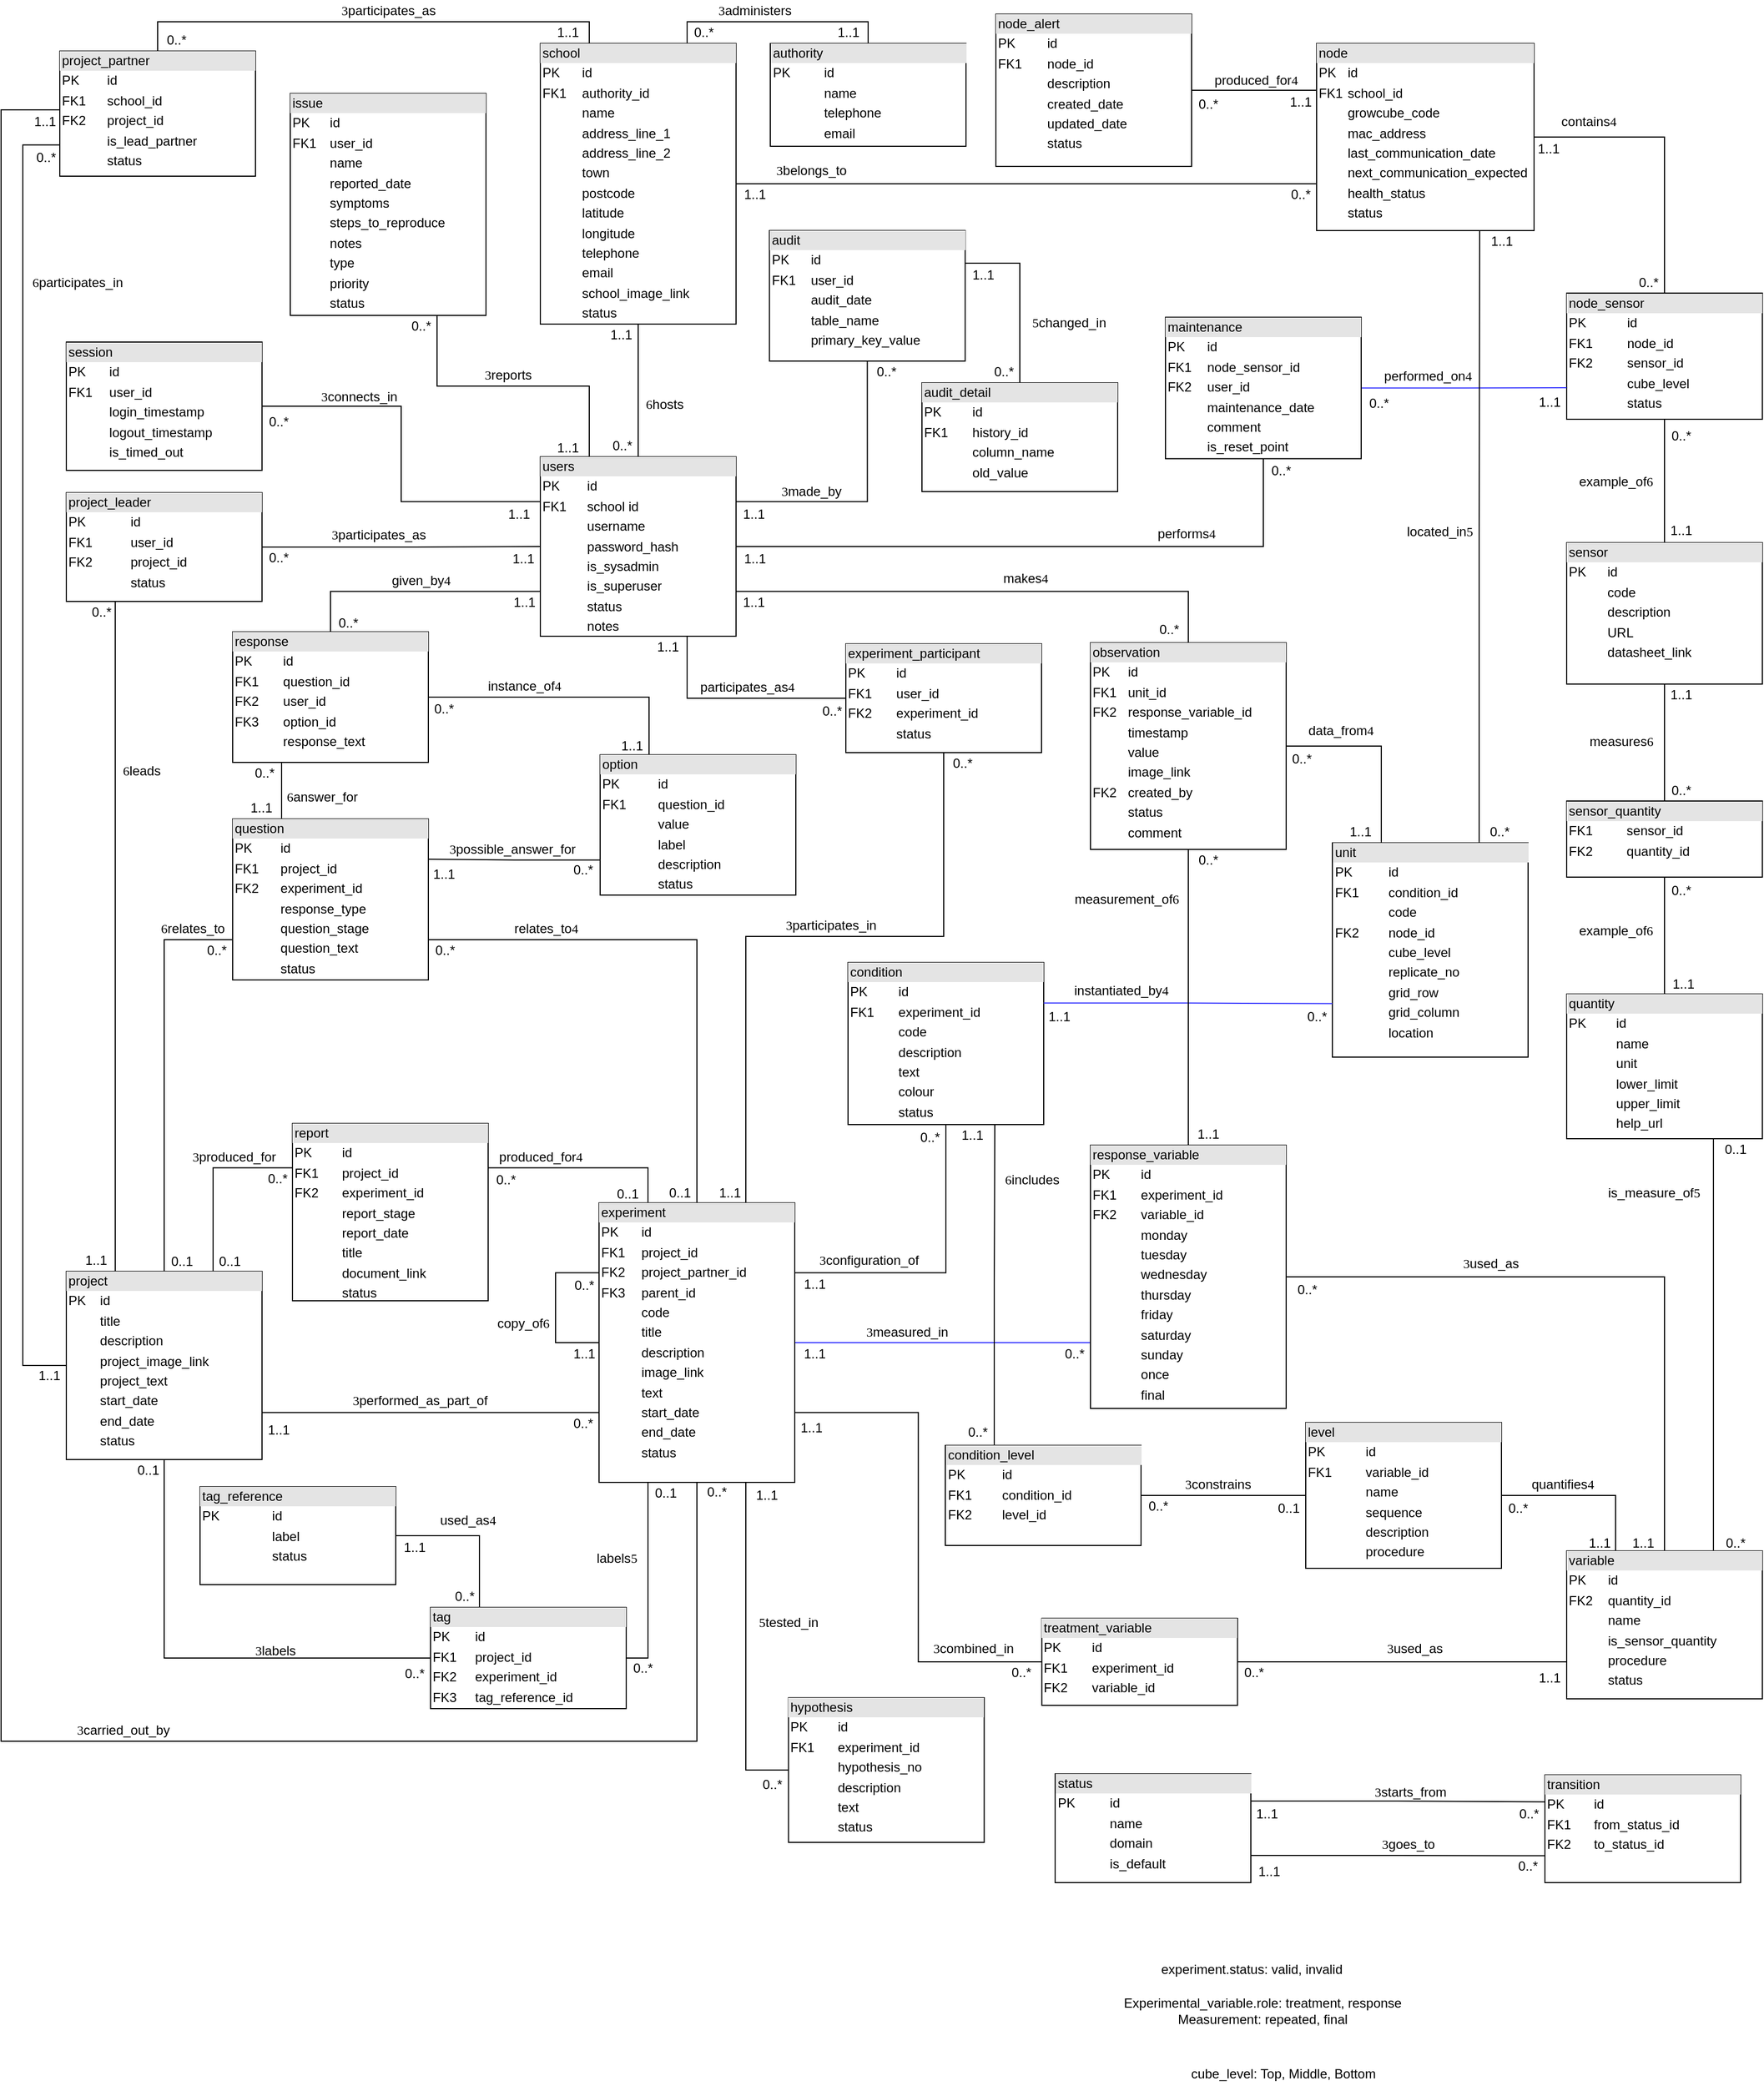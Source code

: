 <mxfile version="17.4.0" type="github">
  <diagram id="GT4HWWDPDFcIHrZqEgRG" name="Page-1">
    <mxGraphModel dx="1186" dy="739" grid="1" gridSize="10" guides="1" tooltips="1" connect="1" arrows="1" fold="1" page="1" pageScale="1" pageWidth="1654" pageHeight="1169" math="0" shadow="0">
      <root>
        <mxCell id="0" />
        <mxCell id="1" parent="0" />
        <mxCell id="s1vKow9W-h1bm-lspdOA-6" style="edgeStyle=orthogonalEdgeStyle;rounded=0;orthogonalLoop=1;jettySize=auto;html=1;entryX=0.5;entryY=0;entryDx=0;entryDy=0;endArrow=none;endFill=0;exitX=0.25;exitY=0;exitDx=0;exitDy=0;" parent="1" source="DI7pAqTGVOurwR-3GRII-1" target="s1vKow9W-h1bm-lspdOA-1" edge="1">
          <mxGeometry relative="1" as="geometry" />
        </mxCell>
        <mxCell id="s1vKow9W-h1bm-lspdOA-41" style="edgeStyle=orthogonalEdgeStyle;rounded=0;orthogonalLoop=1;jettySize=auto;html=1;endArrow=none;endFill=0;" parent="1" source="DI7pAqTGVOurwR-3GRII-1" target="DI7pAqTGVOurwR-3GRII-2" edge="1">
          <mxGeometry relative="1" as="geometry" />
        </mxCell>
        <mxCell id="DI7pAqTGVOurwR-3GRII-1" value="&lt;div style=&quot;box-sizing: border-box ; width: 100% ; background: #e4e4e4 ; padding: 2px&quot;&gt;school&lt;/div&gt;&lt;table style=&quot;width: 100% ; font-size: 1em&quot; cellpadding=&quot;2&quot; cellspacing=&quot;0&quot;&gt;&lt;tbody&gt;&lt;tr&gt;&lt;td&gt;PK&lt;/td&gt;&lt;td&gt;id&lt;/td&gt;&lt;/tr&gt;&lt;tr&gt;&lt;td&gt;FK1&lt;/td&gt;&lt;td&gt;authority_id&lt;/td&gt;&lt;/tr&gt;&lt;tr&gt;&lt;td&gt;&lt;br&gt;&lt;/td&gt;&lt;td&gt;name&lt;/td&gt;&lt;/tr&gt;&lt;tr&gt;&lt;td&gt;&lt;/td&gt;&lt;td&gt;address_line_1&lt;/td&gt;&lt;/tr&gt;&lt;tr&gt;&lt;td&gt;&lt;br&gt;&lt;/td&gt;&lt;td&gt;address_line_2&lt;/td&gt;&lt;/tr&gt;&lt;tr&gt;&lt;td&gt;&lt;br&gt;&lt;/td&gt;&lt;td&gt;town&lt;/td&gt;&lt;/tr&gt;&lt;tr&gt;&lt;td&gt;&lt;br&gt;&lt;/td&gt;&lt;td&gt;postcode&lt;/td&gt;&lt;/tr&gt;&lt;tr&gt;&lt;td&gt;&lt;br&gt;&lt;/td&gt;&lt;td&gt;latitude&lt;/td&gt;&lt;/tr&gt;&lt;tr&gt;&lt;td&gt;&lt;br&gt;&lt;/td&gt;&lt;td&gt;longitude&lt;/td&gt;&lt;/tr&gt;&lt;tr&gt;&lt;td&gt;&lt;br&gt;&lt;/td&gt;&lt;td&gt;telephone&lt;/td&gt;&lt;/tr&gt;&lt;tr&gt;&lt;td&gt;&lt;br&gt;&lt;/td&gt;&lt;td&gt;email&lt;/td&gt;&lt;/tr&gt;&lt;tr&gt;&lt;td&gt;&lt;br&gt;&lt;/td&gt;&lt;td&gt;school_image_link&lt;/td&gt;&lt;/tr&gt;&lt;tr&gt;&lt;td&gt;&lt;br&gt;&lt;/td&gt;&lt;td&gt;status&lt;/td&gt;&lt;/tr&gt;&lt;/tbody&gt;&lt;/table&gt;" style="verticalAlign=top;align=left;overflow=fill;html=1;" parent="1" vertex="1">
          <mxGeometry x="516" y="49" width="180" height="258" as="geometry" />
        </mxCell>
        <mxCell id="5m0OywbSjmkyc2m53UQx-3" style="edgeStyle=orthogonalEdgeStyle;rounded=0;orthogonalLoop=1;jettySize=auto;html=1;entryX=0;entryY=0.5;entryDx=0;entryDy=0;endArrow=none;endFill=0;exitX=0.75;exitY=1;exitDx=0;exitDy=0;" parent="1" source="DI7pAqTGVOurwR-3GRII-2" target="5m0OywbSjmkyc2m53UQx-1" edge="1">
          <mxGeometry relative="1" as="geometry">
            <mxPoint x="651" y="605" as="sourcePoint" />
          </mxGeometry>
        </mxCell>
        <mxCell id="ooZm7bgSrfOpnLyE6N-f-2" style="edgeStyle=orthogonalEdgeStyle;rounded=0;orthogonalLoop=1;jettySize=auto;html=1;endArrow=none;endFill=0;exitX=0.25;exitY=0;exitDx=0;exitDy=0;entryX=0.75;entryY=1;entryDx=0;entryDy=0;" parent="1" source="DI7pAqTGVOurwR-3GRII-2" target="ooZm7bgSrfOpnLyE6N-f-1" edge="1">
          <mxGeometry relative="1" as="geometry" />
        </mxCell>
        <mxCell id="DI7pAqTGVOurwR-3GRII-2" value="&lt;div style=&quot;box-sizing: border-box ; width: 100% ; background: #e4e4e4 ; padding: 2px&quot;&gt;users&lt;/div&gt;&lt;table style=&quot;width: 100% ; font-size: 1em&quot; cellpadding=&quot;2&quot; cellspacing=&quot;0&quot;&gt;&lt;tbody&gt;&lt;tr&gt;&lt;td&gt;PK&lt;/td&gt;&lt;td&gt;id&lt;/td&gt;&lt;/tr&gt;&lt;tr&gt;&lt;td&gt;FK1&lt;/td&gt;&lt;td&gt;school id&lt;/td&gt;&lt;/tr&gt;&lt;tr&gt;&lt;td&gt;&lt;/td&gt;&lt;td&gt;username&lt;/td&gt;&lt;/tr&gt;&lt;tr&gt;&lt;td&gt;&lt;br&gt;&lt;/td&gt;&lt;td&gt;password_hash&lt;/td&gt;&lt;/tr&gt;&lt;tr&gt;&lt;td&gt;&lt;br&gt;&lt;/td&gt;&lt;td&gt;is_sysadmin&lt;/td&gt;&lt;/tr&gt;&lt;tr&gt;&lt;td&gt;&lt;br&gt;&lt;/td&gt;&lt;td&gt;is_superuser&lt;br&gt;&lt;/td&gt;&lt;/tr&gt;&lt;tr&gt;&lt;td&gt;&lt;br&gt;&lt;/td&gt;&lt;td&gt;status&lt;/td&gt;&lt;/tr&gt;&lt;tr&gt;&lt;td&gt;&lt;br&gt;&lt;/td&gt;&lt;td&gt;notes&lt;/td&gt;&lt;/tr&gt;&lt;/tbody&gt;&lt;/table&gt;" style="verticalAlign=top;align=left;overflow=fill;html=1;" parent="1" vertex="1">
          <mxGeometry x="516" y="429" width="180" height="165" as="geometry" />
        </mxCell>
        <mxCell id="s1vKow9W-h1bm-lspdOA-24" style="edgeStyle=orthogonalEdgeStyle;rounded=0;orthogonalLoop=1;jettySize=auto;html=1;endArrow=none;endFill=0;exitX=0;exitY=0.75;exitDx=0;exitDy=0;" parent="1" source="DI7pAqTGVOurwR-3GRII-3" target="DI7pAqTGVOurwR-3GRII-1" edge="1">
          <mxGeometry relative="1" as="geometry" />
        </mxCell>
        <mxCell id="mU0qmPMMRrktK2oFucwa-7" style="edgeStyle=orthogonalEdgeStyle;rounded=0;orthogonalLoop=1;jettySize=auto;html=1;entryX=0.5;entryY=0;entryDx=0;entryDy=0;endArrow=none;endFill=0;exitX=1;exitY=0.5;exitDx=0;exitDy=0;" parent="1" source="DI7pAqTGVOurwR-3GRII-3" target="mU0qmPMMRrktK2oFucwa-3" edge="1">
          <mxGeometry relative="1" as="geometry" />
        </mxCell>
        <mxCell id="DI7pAqTGVOurwR-3GRII-3" value="&lt;div style=&quot;box-sizing: border-box ; width: 100% ; background: #e4e4e4 ; padding: 2px&quot;&gt;node&lt;/div&gt;&lt;table style=&quot;width: 100% ; font-size: 1em&quot; cellpadding=&quot;2&quot; cellspacing=&quot;0&quot;&gt;&lt;tbody&gt;&lt;tr&gt;&lt;td&gt;PK&lt;/td&gt;&lt;td&gt;id&lt;/td&gt;&lt;/tr&gt;&lt;tr&gt;&lt;td&gt;FK1&lt;/td&gt;&lt;td&gt;school_id&lt;/td&gt;&lt;/tr&gt;&lt;tr&gt;&lt;td&gt;&lt;/td&gt;&lt;td&gt;growcube_code&lt;/td&gt;&lt;/tr&gt;&lt;tr&gt;&lt;td&gt;&lt;br&gt;&lt;/td&gt;&lt;td&gt;mac_address&lt;/td&gt;&lt;/tr&gt;&lt;tr&gt;&lt;td&gt;&lt;br&gt;&lt;/td&gt;&lt;td&gt;last_communication_date&lt;/td&gt;&lt;/tr&gt;&lt;tr&gt;&lt;td&gt;&lt;br&gt;&lt;/td&gt;&lt;td&gt;next_communication_expected&lt;/td&gt;&lt;/tr&gt;&lt;tr&gt;&lt;td&gt;&lt;br&gt;&lt;/td&gt;&lt;td&gt;health_status&lt;/td&gt;&lt;/tr&gt;&lt;tr&gt;&lt;td&gt;&lt;br&gt;&lt;/td&gt;&lt;td&gt;status&lt;/td&gt;&lt;/tr&gt;&lt;/tbody&gt;&lt;/table&gt;" style="verticalAlign=top;align=left;overflow=fill;html=1;" parent="1" vertex="1">
          <mxGeometry x="1230" y="49" width="200" height="172" as="geometry" />
        </mxCell>
        <mxCell id="s1vKow9W-h1bm-lspdOA-9" style="edgeStyle=orthogonalEdgeStyle;rounded=0;orthogonalLoop=1;jettySize=auto;html=1;endArrow=none;endFill=0;exitX=1;exitY=0.75;exitDx=0;exitDy=0;entryX=0;entryY=0.75;entryDx=0;entryDy=0;" parent="1" source="DI7pAqTGVOurwR-3GRII-4" target="DI7pAqTGVOurwR-3GRII-5" edge="1">
          <mxGeometry relative="1" as="geometry" />
        </mxCell>
        <mxCell id="s1vKow9W-h1bm-lspdOA-26" style="edgeStyle=orthogonalEdgeStyle;rounded=0;orthogonalLoop=1;jettySize=auto;html=1;entryX=0;entryY=0.25;entryDx=0;entryDy=0;endArrow=none;endFill=0;exitX=0.75;exitY=0;exitDx=0;exitDy=0;" parent="1" source="DI7pAqTGVOurwR-3GRII-4" target="s1vKow9W-h1bm-lspdOA-25" edge="1">
          <mxGeometry relative="1" as="geometry" />
        </mxCell>
        <mxCell id="s1vKow9W-h1bm-lspdOA-44" style="edgeStyle=orthogonalEdgeStyle;rounded=0;orthogonalLoop=1;jettySize=auto;html=1;exitX=0.25;exitY=0;exitDx=0;exitDy=0;endArrow=none;endFill=0;entryX=0.25;entryY=1;entryDx=0;entryDy=0;strokeColor=#000000;" parent="1" source="DI7pAqTGVOurwR-3GRII-4" target="s1vKow9W-h1bm-lspdOA-2" edge="1">
          <mxGeometry relative="1" as="geometry" />
        </mxCell>
        <mxCell id="1vY7KWK3URtFZs-Z1HUP-3" style="edgeStyle=orthogonalEdgeStyle;rounded=0;orthogonalLoop=1;jettySize=auto;html=1;endArrow=none;endFill=0;exitX=0.5;exitY=1;exitDx=0;exitDy=0;entryX=0;entryY=0.5;entryDx=0;entryDy=0;" parent="1" source="DI7pAqTGVOurwR-3GRII-4" target="1vY7KWK3URtFZs-Z1HUP-1" edge="1">
          <mxGeometry relative="1" as="geometry" />
        </mxCell>
        <mxCell id="DI7pAqTGVOurwR-3GRII-4" value="&lt;div style=&quot;box-sizing: border-box ; width: 100% ; background: #e4e4e4 ; padding: 2px&quot;&gt;project&lt;/div&gt;&lt;table style=&quot;width: 100% ; font-size: 1em&quot; cellpadding=&quot;2&quot; cellspacing=&quot;0&quot;&gt;&lt;tbody&gt;&lt;tr&gt;&lt;td&gt;PK&lt;/td&gt;&lt;td&gt;id&lt;/td&gt;&lt;/tr&gt;&lt;tr&gt;&lt;td&gt;&lt;br&gt;&lt;/td&gt;&lt;td&gt;title&lt;/td&gt;&lt;/tr&gt;&lt;tr&gt;&lt;td&gt;&lt;/td&gt;&lt;td&gt;description&lt;/td&gt;&lt;/tr&gt;&lt;tr&gt;&lt;td&gt;&lt;br&gt;&lt;/td&gt;&lt;td&gt;project_image_link&lt;br&gt;&lt;/td&gt;&lt;/tr&gt;&lt;tr&gt;&lt;td&gt;&lt;br&gt;&lt;/td&gt;&lt;td&gt;project_text&lt;br&gt;&lt;/td&gt;&lt;/tr&gt;&lt;tr&gt;&lt;td&gt;&lt;br&gt;&lt;/td&gt;&lt;td&gt;start_date&lt;/td&gt;&lt;/tr&gt;&lt;tr&gt;&lt;td&gt;&lt;br&gt;&lt;/td&gt;&lt;td&gt;end_date&lt;/td&gt;&lt;/tr&gt;&lt;tr&gt;&lt;td&gt;&lt;br&gt;&lt;/td&gt;&lt;td&gt;status&lt;/td&gt;&lt;/tr&gt;&lt;/tbody&gt;&lt;/table&gt;" style="verticalAlign=top;align=left;overflow=fill;html=1;" parent="1" vertex="1">
          <mxGeometry x="80" y="1178" width="180" height="173" as="geometry" />
        </mxCell>
        <mxCell id="s1vKow9W-h1bm-lspdOA-13" style="edgeStyle=orthogonalEdgeStyle;rounded=0;orthogonalLoop=1;jettySize=auto;html=1;endArrow=none;endFill=0;exitX=0.75;exitY=1;exitDx=0;exitDy=0;entryX=0;entryY=0.5;entryDx=0;entryDy=0;" parent="1" source="DI7pAqTGVOurwR-3GRII-5" target="DI7pAqTGVOurwR-3GRII-8" edge="1">
          <mxGeometry relative="1" as="geometry" />
        </mxCell>
        <mxCell id="s1vKow9W-h1bm-lspdOA-27" style="edgeStyle=orthogonalEdgeStyle;rounded=0;orthogonalLoop=1;jettySize=auto;html=1;entryX=1;entryY=0.25;entryDx=0;entryDy=0;endArrow=none;endFill=0;exitX=0.25;exitY=0;exitDx=0;exitDy=0;" parent="1" source="DI7pAqTGVOurwR-3GRII-5" target="s1vKow9W-h1bm-lspdOA-25" edge="1">
          <mxGeometry relative="1" as="geometry" />
        </mxCell>
        <mxCell id="5m0OywbSjmkyc2m53UQx-17" style="edgeStyle=orthogonalEdgeStyle;rounded=0;orthogonalLoop=1;jettySize=auto;html=1;endArrow=none;endFill=0;exitX=0.5;exitY=1;exitDx=0;exitDy=0;entryX=0;entryY=0.25;entryDx=0;entryDy=0;" parent="1" source="DI7pAqTGVOurwR-3GRII-5" target="s1vKow9W-h1bm-lspdOA-1" edge="1">
          <mxGeometry relative="1" as="geometry">
            <Array as="points">
              <mxPoint x="660" y="1610" />
              <mxPoint x="20" y="1610" />
              <mxPoint x="20" y="110" />
              <mxPoint x="74" y="110" />
            </Array>
            <mxPoint x="60" y="190" as="targetPoint" />
          </mxGeometry>
        </mxCell>
        <mxCell id="WjNhhuJdtWNr5A4e5TFz-3" style="edgeStyle=orthogonalEdgeStyle;rounded=0;orthogonalLoop=1;jettySize=auto;html=1;exitX=0;exitY=0.25;exitDx=0;exitDy=0;entryX=0;entryY=0.5;entryDx=0;entryDy=0;endArrow=none;endFill=0;" parent="1" source="DI7pAqTGVOurwR-3GRII-5" target="DI7pAqTGVOurwR-3GRII-5" edge="1">
          <mxGeometry relative="1" as="geometry">
            <mxPoint x="480" y="1322" as="targetPoint" />
            <Array as="points">
              <mxPoint x="530" y="1179" />
              <mxPoint x="530" y="1244" />
            </Array>
          </mxGeometry>
        </mxCell>
        <mxCell id="aL7XEjKd9jS-y_dC-duV-10" style="edgeStyle=orthogonalEdgeStyle;rounded=0;orthogonalLoop=1;jettySize=auto;html=1;exitX=1;exitY=0.75;exitDx=0;exitDy=0;entryX=0;entryY=0.5;entryDx=0;entryDy=0;endArrow=none;endFill=0;" parent="1" source="DI7pAqTGVOurwR-3GRII-5" target="DD1x3ATX39sKdNRuKgs3-3" edge="1">
          <mxGeometry relative="1" as="geometry" />
        </mxCell>
        <mxCell id="TlHJgKOlasTceP4vYHKM-23" style="edgeStyle=orthogonalEdgeStyle;rounded=0;orthogonalLoop=1;jettySize=auto;html=1;entryX=0;entryY=0.75;entryDx=0;entryDy=0;endArrow=none;endFill=0;strokeColor=#3333FF;" parent="1" source="DI7pAqTGVOurwR-3GRII-5" target="TlHJgKOlasTceP4vYHKM-15" edge="1">
          <mxGeometry relative="1" as="geometry" />
        </mxCell>
        <mxCell id="DI7pAqTGVOurwR-3GRII-5" value="&lt;div style=&quot;box-sizing: border-box ; width: 100% ; background: #e4e4e4 ; padding: 2px&quot;&gt;experiment&lt;/div&gt;&lt;table style=&quot;width: 100% ; font-size: 1em&quot; cellpadding=&quot;2&quot; cellspacing=&quot;0&quot;&gt;&lt;tbody&gt;&lt;tr&gt;&lt;td&gt;PK&lt;/td&gt;&lt;td&gt;id&lt;/td&gt;&lt;/tr&gt;&lt;tr&gt;&lt;td&gt;FK1&lt;/td&gt;&lt;td&gt;project_id&lt;/td&gt;&lt;/tr&gt;&lt;tr&gt;&lt;td&gt;FK2&lt;/td&gt;&lt;td&gt;project_partner_id&lt;/td&gt;&lt;/tr&gt;&lt;tr&gt;&lt;td&gt;FK3&lt;/td&gt;&lt;td&gt;parent_id&lt;/td&gt;&lt;/tr&gt;&lt;tr&gt;&lt;td&gt;&lt;/td&gt;&lt;td&gt;code&lt;/td&gt;&lt;/tr&gt;&lt;tr&gt;&lt;td&gt;&lt;br&gt;&lt;/td&gt;&lt;td&gt;title&lt;/td&gt;&lt;/tr&gt;&lt;tr&gt;&lt;td&gt;&lt;br&gt;&lt;/td&gt;&lt;td&gt;description&lt;/td&gt;&lt;/tr&gt;&lt;tr&gt;&lt;td&gt;&lt;br&gt;&lt;/td&gt;&lt;td&gt;image_link&lt;/td&gt;&lt;/tr&gt;&lt;tr&gt;&lt;td&gt;&lt;br&gt;&lt;/td&gt;&lt;td&gt;text&lt;/td&gt;&lt;/tr&gt;&lt;tr&gt;&lt;td&gt;&lt;br&gt;&lt;/td&gt;&lt;td&gt;start_date&lt;/td&gt;&lt;/tr&gt;&lt;tr&gt;&lt;td&gt;&lt;br&gt;&lt;/td&gt;&lt;td&gt;end_date&lt;/td&gt;&lt;/tr&gt;&lt;tr&gt;&lt;td&gt;&lt;br&gt;&lt;/td&gt;&lt;td&gt;status&lt;/td&gt;&lt;/tr&gt;&lt;/tbody&gt;&lt;/table&gt;" style="verticalAlign=top;align=left;overflow=fill;html=1;" parent="1" vertex="1">
          <mxGeometry x="570" y="1115" width="180" height="257" as="geometry" />
        </mxCell>
        <mxCell id="s1vKow9W-h1bm-lspdOA-23" style="edgeStyle=orthogonalEdgeStyle;rounded=0;orthogonalLoop=1;jettySize=auto;html=1;entryX=1;entryY=0.5;entryDx=0;entryDy=0;endArrow=none;endFill=0;exitX=0.25;exitY=0;exitDx=0;exitDy=0;" parent="1" source="DD1x3ATX39sKdNRuKgs3-5" target="s1vKow9W-h1bm-lspdOA-22" edge="1">
          <mxGeometry relative="1" as="geometry" />
        </mxCell>
        <mxCell id="aL7XEjKd9jS-y_dC-duV-4" style="edgeStyle=orthogonalEdgeStyle;rounded=0;orthogonalLoop=1;jettySize=auto;html=1;entryX=1;entryY=0.5;entryDx=0;entryDy=0;endArrow=none;endFill=0;exitX=0.25;exitY=0;exitDx=0;exitDy=0;" parent="1" source="DI7pAqTGVOurwR-3GRII-6" target="DD1x3ATX39sKdNRuKgs3-4" edge="1">
          <mxGeometry relative="1" as="geometry" />
        </mxCell>
        <mxCell id="aL7XEjKd9jS-y_dC-duV-11" style="edgeStyle=orthogonalEdgeStyle;rounded=0;orthogonalLoop=1;jettySize=auto;html=1;entryX=1;entryY=0.5;entryDx=0;entryDy=0;endArrow=none;endFill=0;exitX=0;exitY=0.75;exitDx=0;exitDy=0;" parent="1" source="DI7pAqTGVOurwR-3GRII-6" target="DD1x3ATX39sKdNRuKgs3-3" edge="1">
          <mxGeometry relative="1" as="geometry" />
        </mxCell>
        <mxCell id="DI7pAqTGVOurwR-3GRII-6" value="&lt;div style=&quot;box-sizing: border-box ; width: 100% ; background: #e4e4e4 ; padding: 2px&quot;&gt;variable&lt;/div&gt;&lt;table style=&quot;width: 100% ; font-size: 1em&quot; cellpadding=&quot;2&quot; cellspacing=&quot;0&quot;&gt;&lt;tbody&gt;&lt;tr&gt;&lt;td&gt;PK&lt;/td&gt;&lt;td&gt;id&lt;/td&gt;&lt;/tr&gt;&lt;tr&gt;&lt;td&gt;FK2&lt;/td&gt;&lt;td&gt;quantity_id&lt;/td&gt;&lt;/tr&gt;&lt;tr&gt;&lt;td&gt;&lt;br&gt;&lt;/td&gt;&lt;td&gt;name&lt;/td&gt;&lt;/tr&gt;&lt;tr&gt;&lt;td&gt;&lt;br&gt;&lt;/td&gt;&lt;td&gt;is_sensor_quantity&lt;/td&gt;&lt;/tr&gt;&lt;tr&gt;&lt;td&gt;&lt;br&gt;&lt;/td&gt;&lt;td&gt;procedure&lt;/td&gt;&lt;/tr&gt;&lt;tr&gt;&lt;td&gt;&lt;br&gt;&lt;/td&gt;&lt;td&gt;status&lt;/td&gt;&lt;/tr&gt;&lt;/tbody&gt;&lt;/table&gt;" style="verticalAlign=top;align=left;overflow=fill;html=1;" parent="1" vertex="1">
          <mxGeometry x="1460" y="1435" width="180" height="136" as="geometry" />
        </mxCell>
        <mxCell id="DI7pAqTGVOurwR-3GRII-8" value="&lt;div style=&quot;box-sizing: border-box ; width: 100% ; background: #e4e4e4 ; padding: 2px&quot;&gt;hypothesis&lt;/div&gt;&lt;table style=&quot;width: 100% ; font-size: 1em&quot; cellpadding=&quot;2&quot; cellspacing=&quot;0&quot;&gt;&lt;tbody&gt;&lt;tr&gt;&lt;td&gt;PK&lt;/td&gt;&lt;td&gt;id&lt;/td&gt;&lt;/tr&gt;&lt;tr&gt;&lt;td&gt;FK1&lt;/td&gt;&lt;td&gt;experiment_id&lt;/td&gt;&lt;/tr&gt;&lt;tr&gt;&lt;td&gt;&lt;/td&gt;&lt;td&gt;hypothesis_no&lt;/td&gt;&lt;/tr&gt;&lt;tr&gt;&lt;td&gt;&lt;br&gt;&lt;/td&gt;&lt;td&gt;description&lt;/td&gt;&lt;/tr&gt;&lt;tr&gt;&lt;td&gt;&lt;br&gt;&lt;/td&gt;&lt;td&gt;text&lt;/td&gt;&lt;/tr&gt;&lt;tr&gt;&lt;td&gt;&lt;br&gt;&lt;/td&gt;&lt;td&gt;status&lt;/td&gt;&lt;/tr&gt;&lt;/tbody&gt;&lt;/table&gt;" style="verticalAlign=top;align=left;overflow=fill;html=1;" parent="1" vertex="1">
          <mxGeometry x="744.25" y="1570" width="180" height="133" as="geometry" />
        </mxCell>
        <mxCell id="s1vKow9W-h1bm-lspdOA-7" style="edgeStyle=orthogonalEdgeStyle;rounded=0;orthogonalLoop=1;jettySize=auto;html=1;endArrow=none;endFill=0;exitX=0;exitY=0.75;exitDx=0;exitDy=0;entryX=0;entryY=0.5;entryDx=0;entryDy=0;startArrow=none;" parent="1" source="s1vKow9W-h1bm-lspdOA-1" target="DI7pAqTGVOurwR-3GRII-4" edge="1">
          <mxGeometry relative="1" as="geometry">
            <Array as="points">
              <mxPoint x="40" y="142" />
              <mxPoint x="40" y="1265" />
            </Array>
          </mxGeometry>
        </mxCell>
        <mxCell id="s1vKow9W-h1bm-lspdOA-1" value="&lt;div style=&quot;box-sizing: border-box ; width: 100% ; background: #e4e4e4 ; padding: 2px&quot;&gt;project_partner&lt;/div&gt;&lt;table style=&quot;width: 100% ; font-size: 1em&quot; cellpadding=&quot;2&quot; cellspacing=&quot;0&quot;&gt;&lt;tbody&gt;&lt;tr&gt;&lt;td&gt;PK&lt;/td&gt;&lt;td&gt;id&lt;/td&gt;&lt;/tr&gt;&lt;tr&gt;&lt;td&gt;FK1&lt;/td&gt;&lt;td&gt;school_id&lt;/td&gt;&lt;/tr&gt;&lt;tr&gt;&lt;td&gt;FK2&lt;/td&gt;&lt;td&gt;project_id&lt;/td&gt;&lt;/tr&gt;&lt;tr&gt;&lt;td&gt;&lt;br&gt;&lt;/td&gt;&lt;td&gt;is_lead_partner&lt;/td&gt;&lt;/tr&gt;&lt;tr&gt;&lt;td&gt;&lt;br&gt;&lt;/td&gt;&lt;td&gt;status&lt;br&gt;&lt;/td&gt;&lt;/tr&gt;&lt;/tbody&gt;&lt;/table&gt;" style="verticalAlign=top;align=left;overflow=fill;html=1;" parent="1" vertex="1">
          <mxGeometry x="74" y="56" width="180" height="115" as="geometry" />
        </mxCell>
        <mxCell id="s1vKow9W-h1bm-lspdOA-43" style="edgeStyle=orthogonalEdgeStyle;rounded=0;orthogonalLoop=1;jettySize=auto;html=1;entryX=0;entryY=0.5;entryDx=0;entryDy=0;endArrow=none;endFill=0;" parent="1" source="s1vKow9W-h1bm-lspdOA-2" target="DI7pAqTGVOurwR-3GRII-2" edge="1">
          <mxGeometry relative="1" as="geometry" />
        </mxCell>
        <mxCell id="s1vKow9W-h1bm-lspdOA-2" value="&lt;div style=&quot;box-sizing: border-box ; width: 100% ; background: #e4e4e4 ; padding: 2px&quot;&gt;project_leader&lt;/div&gt;&lt;table style=&quot;width: 100% ; font-size: 1em&quot; cellpadding=&quot;2&quot; cellspacing=&quot;0&quot;&gt;&lt;tbody&gt;&lt;tr&gt;&lt;td&gt;PK&lt;/td&gt;&lt;td&gt;id&lt;/td&gt;&lt;/tr&gt;&lt;tr&gt;&lt;td&gt;FK1&lt;/td&gt;&lt;td&gt;user_id&lt;/td&gt;&lt;/tr&gt;&lt;tr&gt;&lt;td&gt;FK2&lt;/td&gt;&lt;td&gt;project_id&lt;/td&gt;&lt;/tr&gt;&lt;tr&gt;&lt;td&gt;&lt;br&gt;&lt;/td&gt;&lt;td&gt;status&lt;/td&gt;&lt;/tr&gt;&lt;/tbody&gt;&lt;/table&gt;" style="verticalAlign=top;align=left;overflow=fill;html=1;" parent="1" vertex="1">
          <mxGeometry x="80" y="462" width="180" height="100" as="geometry" />
        </mxCell>
        <mxCell id="s1vKow9W-h1bm-lspdOA-21" style="edgeStyle=orthogonalEdgeStyle;rounded=0;orthogonalLoop=1;jettySize=auto;html=1;entryX=0.75;entryY=0;entryDx=0;entryDy=0;endArrow=none;endFill=0;exitX=0.75;exitY=1;exitDx=0;exitDy=0;" parent="1" source="mU0qmPMMRrktK2oFucwa-6" target="DI7pAqTGVOurwR-3GRII-6" edge="1">
          <mxGeometry relative="1" as="geometry">
            <mxPoint x="1210" y="825" as="sourcePoint" />
          </mxGeometry>
        </mxCell>
        <mxCell id="5m0OywbSjmkyc2m53UQx-10" style="edgeStyle=orthogonalEdgeStyle;rounded=0;orthogonalLoop=1;jettySize=auto;html=1;entryX=1;entryY=0.75;entryDx=0;entryDy=0;endArrow=none;endFill=0;exitX=0.5;exitY=0;exitDx=0;exitDy=0;" parent="1" source="s1vKow9W-h1bm-lspdOA-22" target="DI7pAqTGVOurwR-3GRII-2" edge="1">
          <mxGeometry relative="1" as="geometry">
            <mxPoint x="1280" y="628" as="sourcePoint" />
          </mxGeometry>
        </mxCell>
        <mxCell id="s1vKow9W-h1bm-lspdOA-22" value="&lt;div style=&quot;box-sizing: border-box ; width: 100% ; background: #e4e4e4 ; padding: 2px&quot;&gt;observation&lt;/div&gt;&lt;table style=&quot;width: 100% ; font-size: 1em&quot; cellpadding=&quot;2&quot; cellspacing=&quot;0&quot;&gt;&lt;tbody&gt;&lt;tr&gt;&lt;td&gt;PK&lt;/td&gt;&lt;td&gt;id&lt;/td&gt;&lt;/tr&gt;&lt;tr&gt;&lt;td&gt;FK1&lt;/td&gt;&lt;td&gt;unit_id&lt;/td&gt;&lt;/tr&gt;&lt;tr&gt;&lt;td&gt;FK2&lt;/td&gt;&lt;td&gt;response_variable_id&lt;/td&gt;&lt;/tr&gt;&lt;tr&gt;&lt;td&gt;&lt;br&gt;&lt;/td&gt;&lt;td&gt;timestamp&lt;/td&gt;&lt;/tr&gt;&lt;tr&gt;&lt;td&gt;&lt;/td&gt;&lt;td&gt;value&lt;/td&gt;&lt;/tr&gt;&lt;tr&gt;&lt;td&gt;&lt;br&gt;&lt;/td&gt;&lt;td&gt;image_link&lt;/td&gt;&lt;/tr&gt;&lt;tr&gt;&lt;td&gt;FK2&lt;/td&gt;&lt;td&gt;created_by&lt;/td&gt;&lt;/tr&gt;&lt;tr&gt;&lt;td&gt;&lt;br&gt;&lt;/td&gt;&lt;td&gt;status&lt;/td&gt;&lt;/tr&gt;&lt;tr&gt;&lt;td&gt;&lt;br&gt;&lt;/td&gt;&lt;td&gt;comment&lt;/td&gt;&lt;/tr&gt;&lt;/tbody&gt;&lt;/table&gt;" style="verticalAlign=top;align=left;overflow=fill;html=1;" parent="1" vertex="1">
          <mxGeometry x="1022" y="600" width="180" height="190" as="geometry" />
        </mxCell>
        <mxCell id="s1vKow9W-h1bm-lspdOA-25" value="&lt;div style=&quot;box-sizing: border-box ; width: 100% ; background: #e4e4e4 ; padding: 2px&quot;&gt;report&lt;/div&gt;&lt;table style=&quot;width: 100% ; font-size: 1em&quot; cellpadding=&quot;2&quot; cellspacing=&quot;0&quot;&gt;&lt;tbody&gt;&lt;tr&gt;&lt;td&gt;PK&lt;/td&gt;&lt;td&gt;id&lt;/td&gt;&lt;/tr&gt;&lt;tr&gt;&lt;td&gt;FK1&lt;/td&gt;&lt;td&gt;project_id&lt;/td&gt;&lt;/tr&gt;&lt;tr&gt;&lt;td&gt;FK2&lt;/td&gt;&lt;td&gt;experiment_id&lt;/td&gt;&lt;/tr&gt;&lt;tr&gt;&lt;td&gt;&lt;br&gt;&lt;/td&gt;&lt;td&gt;report_stage&lt;/td&gt;&lt;/tr&gt;&lt;tr&gt;&lt;td&gt;&lt;/td&gt;&lt;td&gt;report_date&lt;/td&gt;&lt;/tr&gt;&lt;tr&gt;&lt;td&gt;&lt;br&gt;&lt;/td&gt;&lt;td&gt;title&lt;/td&gt;&lt;/tr&gt;&lt;tr&gt;&lt;td&gt;&lt;br&gt;&lt;/td&gt;&lt;td&gt;document_link&lt;/td&gt;&lt;/tr&gt;&lt;tr&gt;&lt;td&gt;&lt;br&gt;&lt;/td&gt;&lt;td&gt;status&lt;/td&gt;&lt;/tr&gt;&lt;/tbody&gt;&lt;/table&gt;" style="verticalAlign=top;align=left;overflow=fill;html=1;" parent="1" vertex="1">
          <mxGeometry x="288" y="1042" width="180" height="163" as="geometry" />
        </mxCell>
        <mxCell id="s1vKow9W-h1bm-lspdOA-47" style="edgeStyle=orthogonalEdgeStyle;rounded=0;orthogonalLoop=1;jettySize=auto;html=1;endArrow=none;endFill=0;exitX=0.5;exitY=0;exitDx=0;exitDy=0;entryX=1;entryY=0.25;entryDx=0;entryDy=0;" parent="1" source="s1vKow9W-h1bm-lspdOA-38" target="DI7pAqTGVOurwR-3GRII-2" edge="1">
          <mxGeometry relative="1" as="geometry" />
        </mxCell>
        <mxCell id="6Ui2vip5lag4kYrlvUSC-4" style="edgeStyle=orthogonalEdgeStyle;rounded=0;orthogonalLoop=1;jettySize=auto;html=1;entryX=0.5;entryY=0;entryDx=0;entryDy=0;endArrow=none;endFill=0;exitX=0;exitY=0.75;exitDx=0;exitDy=0;" parent="1" source="s1vKow9W-h1bm-lspdOA-38" target="mU0qmPMMRrktK2oFucwa-1" edge="1">
          <mxGeometry relative="1" as="geometry" />
        </mxCell>
        <mxCell id="s1vKow9W-h1bm-lspdOA-38" value="&lt;div style=&quot;box-sizing: border-box ; width: 100% ; background: #e4e4e4 ; padding: 2px&quot;&gt;audit&lt;/div&gt;&lt;table style=&quot;width: 100% ; font-size: 1em&quot; cellpadding=&quot;2&quot; cellspacing=&quot;0&quot;&gt;&lt;tbody&gt;&lt;tr&gt;&lt;td&gt;PK&lt;/td&gt;&lt;td&gt;id&lt;/td&gt;&lt;/tr&gt;&lt;tr&gt;&lt;td&gt;FK1&lt;/td&gt;&lt;td&gt;user_id&lt;/td&gt;&lt;/tr&gt;&lt;tr&gt;&lt;td&gt;&lt;/td&gt;&lt;td&gt;audit_date&lt;/td&gt;&lt;/tr&gt;&lt;tr&gt;&lt;td&gt;&lt;br&gt;&lt;/td&gt;&lt;td&gt;table_name&lt;/td&gt;&lt;/tr&gt;&lt;tr&gt;&lt;td&gt;&lt;br&gt;&lt;/td&gt;&lt;td&gt;primary_key_value&lt;/td&gt;&lt;/tr&gt;&lt;/tbody&gt;&lt;/table&gt;" style="verticalAlign=top;align=left;overflow=fill;html=1;direction=west;" parent="1" vertex="1">
          <mxGeometry x="726.75" y="221" width="180" height="120" as="geometry" />
        </mxCell>
        <mxCell id="mU0qmPMMRrktK2oFucwa-1" value="&lt;div style=&quot;box-sizing: border-box ; width: 100% ; background: #e4e4e4 ; padding: 2px&quot;&gt;audit_detail&lt;/div&gt;&lt;table style=&quot;width: 100% ; font-size: 1em&quot; cellpadding=&quot;2&quot; cellspacing=&quot;0&quot;&gt;&lt;tbody&gt;&lt;tr&gt;&lt;td&gt;PK&lt;/td&gt;&lt;td&gt;id&lt;/td&gt;&lt;/tr&gt;&lt;tr&gt;&lt;td&gt;FK1&lt;/td&gt;&lt;td&gt;history_id&lt;/td&gt;&lt;/tr&gt;&lt;tr&gt;&lt;td&gt;&lt;/td&gt;&lt;td&gt;column_name&lt;/td&gt;&lt;/tr&gt;&lt;tr&gt;&lt;td&gt;&lt;br&gt;&lt;/td&gt;&lt;td&gt;old_value&lt;/td&gt;&lt;/tr&gt;&lt;/tbody&gt;&lt;/table&gt;" style="verticalAlign=top;align=left;overflow=fill;html=1;" parent="1" vertex="1">
          <mxGeometry x="867" y="361" width="180" height="100" as="geometry" />
        </mxCell>
        <mxCell id="mU0qmPMMRrktK2oFucwa-3" value="&lt;div style=&quot;box-sizing: border-box ; width: 100% ; background: #e4e4e4 ; padding: 2px&quot;&gt;node_sensor&lt;/div&gt;&lt;table style=&quot;width: 100% ; font-size: 1em&quot; cellpadding=&quot;2&quot; cellspacing=&quot;0&quot;&gt;&lt;tbody&gt;&lt;tr&gt;&lt;td&gt;PK&lt;/td&gt;&lt;td&gt;id&lt;/td&gt;&lt;/tr&gt;&lt;tr&gt;&lt;td&gt;FK1&lt;/td&gt;&lt;td&gt;node_id&lt;/td&gt;&lt;/tr&gt;&lt;tr&gt;&lt;td&gt;FK2&lt;/td&gt;&lt;td&gt;sensor_id&lt;br&gt;&lt;/td&gt;&lt;/tr&gt;&lt;tr&gt;&lt;td&gt;&lt;br&gt;&lt;/td&gt;&lt;td&gt;cube_level&lt;/td&gt;&lt;/tr&gt;&lt;tr&gt;&lt;td&gt;&lt;br&gt;&lt;/td&gt;&lt;td&gt;status&lt;/td&gt;&lt;/tr&gt;&lt;/tbody&gt;&lt;/table&gt;" style="verticalAlign=top;align=left;overflow=fill;html=1;" parent="1" vertex="1">
          <mxGeometry x="1460" y="278.5" width="180" height="116" as="geometry" />
        </mxCell>
        <mxCell id="mU0qmPMMRrktK2oFucwa-8" style="edgeStyle=orthogonalEdgeStyle;rounded=0;orthogonalLoop=1;jettySize=auto;html=1;entryX=0.5;entryY=1;entryDx=0;entryDy=0;endArrow=none;endFill=0;exitX=0.5;exitY=0;exitDx=0;exitDy=0;" parent="1" source="mU0qmPMMRrktK2oFucwa-4" target="mU0qmPMMRrktK2oFucwa-3" edge="1">
          <mxGeometry relative="1" as="geometry" />
        </mxCell>
        <mxCell id="mU0qmPMMRrktK2oFucwa-9" style="edgeStyle=orthogonalEdgeStyle;rounded=0;orthogonalLoop=1;jettySize=auto;html=1;entryX=0.5;entryY=0;entryDx=0;entryDy=0;endArrow=none;endFill=0;" parent="1" source="mU0qmPMMRrktK2oFucwa-4" target="mU0qmPMMRrktK2oFucwa-5" edge="1">
          <mxGeometry relative="1" as="geometry" />
        </mxCell>
        <mxCell id="mU0qmPMMRrktK2oFucwa-4" value="&lt;div style=&quot;box-sizing: border-box ; width: 100% ; background: #e4e4e4 ; padding: 2px&quot;&gt;sensor&lt;/div&gt;&lt;table style=&quot;width: 100% ; font-size: 1em&quot; cellpadding=&quot;2&quot; cellspacing=&quot;0&quot;&gt;&lt;tbody&gt;&lt;tr&gt;&lt;td&gt;PK&lt;/td&gt;&lt;td&gt;id&lt;/td&gt;&lt;/tr&gt;&lt;tr&gt;&lt;td&gt;&lt;br&gt;&lt;/td&gt;&lt;td&gt;code&lt;/td&gt;&lt;/tr&gt;&lt;tr&gt;&lt;td&gt;&lt;/td&gt;&lt;td&gt;description&lt;/td&gt;&lt;/tr&gt;&lt;tr&gt;&lt;td&gt;&lt;br&gt;&lt;/td&gt;&lt;td&gt;URL&lt;/td&gt;&lt;/tr&gt;&lt;tr&gt;&lt;td&gt;&lt;br&gt;&lt;/td&gt;&lt;td&gt;datasheet_link&lt;/td&gt;&lt;/tr&gt;&lt;/tbody&gt;&lt;/table&gt;" style="verticalAlign=top;align=left;overflow=fill;html=1;" parent="1" vertex="1">
          <mxGeometry x="1460" y="508" width="180" height="130" as="geometry" />
        </mxCell>
        <mxCell id="mU0qmPMMRrktK2oFucwa-10" style="edgeStyle=orthogonalEdgeStyle;rounded=0;orthogonalLoop=1;jettySize=auto;html=1;entryX=0.5;entryY=0;entryDx=0;entryDy=0;endArrow=none;endFill=0;" parent="1" source="mU0qmPMMRrktK2oFucwa-5" target="mU0qmPMMRrktK2oFucwa-6" edge="1">
          <mxGeometry relative="1" as="geometry" />
        </mxCell>
        <mxCell id="mU0qmPMMRrktK2oFucwa-5" value="&lt;div style=&quot;box-sizing: border-box ; width: 100% ; background: #e4e4e4 ; padding: 2px&quot;&gt;sensor_quantity&lt;/div&gt;&lt;table style=&quot;width: 100% ; font-size: 1em&quot; cellpadding=&quot;2&quot; cellspacing=&quot;0&quot;&gt;&lt;tbody&gt;&lt;tr&gt;&lt;td&gt;FK1&lt;/td&gt;&lt;td&gt;sensor_id&lt;/td&gt;&lt;/tr&gt;&lt;tr&gt;&lt;td&gt;FK2&lt;/td&gt;&lt;td&gt;quantity_id&lt;/td&gt;&lt;/tr&gt;&lt;/tbody&gt;&lt;/table&gt;" style="verticalAlign=top;align=left;overflow=fill;html=1;" parent="1" vertex="1">
          <mxGeometry x="1460" y="745.5" width="180" height="70" as="geometry" />
        </mxCell>
        <mxCell id="mU0qmPMMRrktK2oFucwa-6" value="&lt;div style=&quot;box-sizing: border-box ; width: 100% ; background: #e4e4e4 ; padding: 2px&quot;&gt;quantity&lt;/div&gt;&lt;table style=&quot;width: 100% ; font-size: 1em&quot; cellpadding=&quot;2&quot; cellspacing=&quot;0&quot;&gt;&lt;tbody&gt;&lt;tr&gt;&lt;td&gt;PK&lt;/td&gt;&lt;td&gt;id&lt;/td&gt;&lt;/tr&gt;&lt;tr&gt;&lt;td&gt;&lt;br&gt;&lt;/td&gt;&lt;td&gt;name&lt;/td&gt;&lt;/tr&gt;&lt;tr&gt;&lt;td&gt;&lt;/td&gt;&lt;td&gt;unit&lt;/td&gt;&lt;/tr&gt;&lt;tr&gt;&lt;td&gt;&lt;br&gt;&lt;/td&gt;&lt;td&gt;lower_limit&lt;/td&gt;&lt;/tr&gt;&lt;tr&gt;&lt;td&gt;&lt;br&gt;&lt;/td&gt;&lt;td&gt;upper_limit&lt;/td&gt;&lt;/tr&gt;&lt;tr&gt;&lt;td&gt;&lt;br&gt;&lt;/td&gt;&lt;td&gt;help_url&lt;/td&gt;&lt;/tr&gt;&lt;/tbody&gt;&lt;/table&gt;" style="verticalAlign=top;align=left;overflow=fill;html=1;" parent="1" vertex="1">
          <mxGeometry x="1460" y="923" width="180" height="133" as="geometry" />
        </mxCell>
        <mxCell id="mU0qmPMMRrktK2oFucwa-12" style="edgeStyle=orthogonalEdgeStyle;rounded=0;orthogonalLoop=1;jettySize=auto;html=1;entryX=0;entryY=0.25;entryDx=0;entryDy=0;endArrow=none;endFill=0;exitX=1;exitY=0.5;exitDx=0;exitDy=0;" parent="1" source="mU0qmPMMRrktK2oFucwa-11" target="DI7pAqTGVOurwR-3GRII-3" edge="1">
          <mxGeometry relative="1" as="geometry" />
        </mxCell>
        <mxCell id="mU0qmPMMRrktK2oFucwa-11" value="&lt;div style=&quot;box-sizing: border-box ; width: 100% ; background: #e4e4e4 ; padding: 2px&quot;&gt;node_alert&lt;/div&gt;&lt;table style=&quot;width: 100% ; font-size: 1em&quot; cellpadding=&quot;2&quot; cellspacing=&quot;0&quot;&gt;&lt;tbody&gt;&lt;tr&gt;&lt;td&gt;PK&lt;/td&gt;&lt;td&gt;id&lt;/td&gt;&lt;/tr&gt;&lt;tr&gt;&lt;td&gt;FK1&lt;/td&gt;&lt;td&gt;node_id&lt;/td&gt;&lt;/tr&gt;&lt;tr&gt;&lt;td&gt;&lt;/td&gt;&lt;td&gt;description&lt;/td&gt;&lt;/tr&gt;&lt;tr&gt;&lt;td&gt;&lt;br&gt;&lt;/td&gt;&lt;td&gt;created_date&lt;/td&gt;&lt;/tr&gt;&lt;tr&gt;&lt;td&gt;&lt;br&gt;&lt;/td&gt;&lt;td&gt;updated_date&lt;/td&gt;&lt;/tr&gt;&lt;tr&gt;&lt;td&gt;&lt;br&gt;&lt;/td&gt;&lt;td&gt;status&lt;/td&gt;&lt;/tr&gt;&lt;tr&gt;&lt;td&gt;&lt;br&gt;&lt;/td&gt;&lt;td&gt;&lt;br&gt;&lt;/td&gt;&lt;/tr&gt;&lt;/tbody&gt;&lt;/table&gt;" style="verticalAlign=top;align=left;overflow=fill;html=1;" parent="1" vertex="1">
          <mxGeometry x="935" y="22" width="180" height="140" as="geometry" />
        </mxCell>
        <mxCell id="mU0qmPMMRrktK2oFucwa-15" value="0..*" style="text;html=1;align=center;verticalAlign=middle;resizable=0;points=[];autosize=1;strokeColor=none;fillColor=none;" parent="1" vertex="1">
          <mxGeometry x="1520" y="258.5" width="30" height="20" as="geometry" />
        </mxCell>
        <mxCell id="mU0qmPMMRrktK2oFucwa-16" value="0..*" style="text;html=1;align=center;verticalAlign=middle;resizable=0;points=[];autosize=1;strokeColor=none;fillColor=none;" parent="1" vertex="1">
          <mxGeometry x="540" y="1308" width="30" height="20" as="geometry" />
        </mxCell>
        <mxCell id="mU0qmPMMRrktK2oFucwa-17" value="0..*" style="text;html=1;align=center;verticalAlign=middle;resizable=0;points=[];autosize=1;strokeColor=none;fillColor=none;" parent="1" vertex="1">
          <mxGeometry x="469" y="1084" width="30" height="20" as="geometry" />
        </mxCell>
        <mxCell id="mU0qmPMMRrktK2oFucwa-19" value="0..*" style="text;html=1;align=center;verticalAlign=middle;resizable=0;points=[];autosize=1;strokeColor=none;fillColor=none;" parent="1" vertex="1">
          <mxGeometry x="1550" y="399.5" width="30" height="20" as="geometry" />
        </mxCell>
        <mxCell id="mU0qmPMMRrktK2oFucwa-20" value="0..*" style="text;html=1;align=center;verticalAlign=middle;resizable=0;points=[];autosize=1;strokeColor=none;fillColor=none;" parent="1" vertex="1">
          <mxGeometry x="927" y="341" width="30" height="20" as="geometry" />
        </mxCell>
        <mxCell id="mU0qmPMMRrktK2oFucwa-21" value="0..*" style="text;html=1;align=center;verticalAlign=middle;resizable=0;points=[];autosize=1;strokeColor=none;fillColor=none;" parent="1" vertex="1">
          <mxGeometry x="259" y="1083" width="30" height="20" as="geometry" />
        </mxCell>
        <mxCell id="mU0qmPMMRrktK2oFucwa-22" value="0..*" style="text;html=1;align=center;verticalAlign=middle;resizable=0;points=[];autosize=1;strokeColor=none;fillColor=none;" parent="1" vertex="1">
          <mxGeometry x="819.25" y="341" width="30" height="20" as="geometry" />
        </mxCell>
        <mxCell id="mU0qmPMMRrktK2oFucwa-23" value="0..*" style="text;html=1;align=center;verticalAlign=middle;resizable=0;points=[];autosize=1;strokeColor=none;fillColor=none;" parent="1" vertex="1">
          <mxGeometry x="1200" y="178" width="30" height="20" as="geometry" />
        </mxCell>
        <mxCell id="mU0qmPMMRrktK2oFucwa-25" value="0..*" style="text;html=1;align=center;verticalAlign=middle;resizable=0;points=[];autosize=1;strokeColor=none;fillColor=none;" parent="1" vertex="1">
          <mxGeometry x="166" y="36" width="30" height="20" as="geometry" />
        </mxCell>
        <mxCell id="mU0qmPMMRrktK2oFucwa-26" value="0..*" style="text;html=1;align=center;verticalAlign=middle;resizable=0;points=[];autosize=1;strokeColor=none;fillColor=none;" parent="1" vertex="1">
          <mxGeometry x="1115" y="95" width="30" height="20" as="geometry" />
        </mxCell>
        <mxCell id="mU0qmPMMRrktK2oFucwa-28" value="0..*" style="text;html=1;align=center;verticalAlign=middle;resizable=0;points=[];autosize=1;strokeColor=none;fillColor=none;" parent="1" vertex="1">
          <mxGeometry x="714.25" y="1640" width="30" height="20" as="geometry" />
        </mxCell>
        <mxCell id="mU0qmPMMRrktK2oFucwa-29" value="0..*" style="text;html=1;align=center;verticalAlign=middle;resizable=0;points=[];autosize=1;strokeColor=none;fillColor=none;" parent="1" vertex="1">
          <mxGeometry x="97" y="562" width="30" height="20" as="geometry" />
        </mxCell>
        <mxCell id="mU0qmPMMRrktK2oFucwa-30" value="0..*" style="text;html=1;align=center;verticalAlign=middle;resizable=0;points=[];autosize=1;strokeColor=none;fillColor=none;" parent="1" vertex="1">
          <mxGeometry x="576" y="409" width="30" height="20" as="geometry" />
        </mxCell>
        <mxCell id="mU0qmPMMRrktK2oFucwa-31" value="0..*" style="text;html=1;align=center;verticalAlign=middle;resizable=0;points=[];autosize=1;strokeColor=none;fillColor=none;" parent="1" vertex="1">
          <mxGeometry x="260" y="512" width="30" height="20" as="geometry" />
        </mxCell>
        <mxCell id="mU0qmPMMRrktK2oFucwa-32" value="0..1" style="text;html=1;align=center;verticalAlign=middle;resizable=0;points=[];autosize=1;strokeColor=none;fillColor=none;" parent="1" vertex="1">
          <mxGeometry x="576" y="1097" width="40" height="20" as="geometry" />
        </mxCell>
        <mxCell id="mU0qmPMMRrktK2oFucwa-34" value="0..*" style="text;html=1;align=center;verticalAlign=middle;resizable=0;points=[];autosize=1;strokeColor=none;fillColor=none;" parent="1" vertex="1">
          <mxGeometry x="1600" y="1418" width="30" height="20" as="geometry" />
        </mxCell>
        <mxCell id="mU0qmPMMRrktK2oFucwa-35" value="0..*" style="text;html=1;align=center;verticalAlign=middle;resizable=0;points=[];autosize=1;strokeColor=none;fillColor=none;" parent="1" vertex="1">
          <mxGeometry x="1201" y="697" width="30" height="20" as="geometry" />
        </mxCell>
        <mxCell id="mU0qmPMMRrktK2oFucwa-36" value="0..*" style="text;html=1;align=center;verticalAlign=middle;resizable=0;points=[];autosize=1;strokeColor=none;fillColor=none;" parent="1" vertex="1">
          <mxGeometry x="1550" y="817.5" width="30" height="20" as="geometry" />
        </mxCell>
        <mxCell id="mU0qmPMMRrktK2oFucwa-37" value="0..*" style="text;html=1;align=center;verticalAlign=middle;resizable=0;points=[];autosize=1;strokeColor=none;fillColor=none;" parent="1" vertex="1">
          <mxGeometry x="1550" y="725.5" width="30" height="20" as="geometry" />
        </mxCell>
        <mxCell id="mU0qmPMMRrktK2oFucwa-38" value="1..1" style="text;html=1;align=center;verticalAlign=middle;resizable=0;points=[];autosize=1;strokeColor=none;fillColor=none;" parent="1" vertex="1">
          <mxGeometry x="704.25" y="1374" width="40" height="20" as="geometry" />
        </mxCell>
        <mxCell id="mU0qmPMMRrktK2oFucwa-39" value="1..1" style="text;html=1;align=center;verticalAlign=middle;resizable=0;points=[];autosize=1;strokeColor=none;fillColor=none;" parent="1" vertex="1">
          <mxGeometry x="1249.5" y="764" width="40" height="20" as="geometry" />
        </mxCell>
        <mxCell id="mU0qmPMMRrktK2oFucwa-40" value="1..1" style="text;html=1;align=center;verticalAlign=middle;resizable=0;points=[];autosize=1;strokeColor=none;fillColor=none;" parent="1" vertex="1">
          <mxGeometry x="693" y="178" width="40" height="20" as="geometry" />
        </mxCell>
        <mxCell id="mU0qmPMMRrktK2oFucwa-41" value="1..1" style="text;html=1;align=center;verticalAlign=middle;resizable=0;points=[];autosize=1;strokeColor=none;fillColor=none;" parent="1" vertex="1">
          <mxGeometry x="692" y="472" width="40" height="20" as="geometry" />
        </mxCell>
        <mxCell id="mU0qmPMMRrktK2oFucwa-42" value="1..1" style="text;html=1;align=center;verticalAlign=middle;resizable=0;points=[];autosize=1;strokeColor=none;fillColor=none;" parent="1" vertex="1">
          <mxGeometry x="903.25" y="252" width="40" height="20" as="geometry" />
        </mxCell>
        <mxCell id="mU0qmPMMRrktK2oFucwa-43" value="1..1" style="text;html=1;align=center;verticalAlign=middle;resizable=0;points=[];autosize=1;strokeColor=none;fillColor=none;" parent="1" vertex="1">
          <mxGeometry x="1547" y="904" width="40" height="20" as="geometry" />
        </mxCell>
        <mxCell id="mU0qmPMMRrktK2oFucwa-44" value="1..1" style="text;html=1;align=center;verticalAlign=middle;resizable=0;points=[];autosize=1;strokeColor=none;fillColor=none;" parent="1" vertex="1">
          <mxGeometry x="1423" y="135.5" width="40" height="20" as="geometry" />
        </mxCell>
        <mxCell id="mU0qmPMMRrktK2oFucwa-45" value="1..1" style="text;html=1;align=center;verticalAlign=middle;resizable=0;points=[];autosize=1;strokeColor=none;fillColor=none;" parent="1" vertex="1">
          <mxGeometry x="1195" y="93" width="40" height="20" as="geometry" />
        </mxCell>
        <mxCell id="mU0qmPMMRrktK2oFucwa-46" value="1..1" style="text;html=1;align=center;verticalAlign=middle;resizable=0;points=[];autosize=1;strokeColor=none;fillColor=none;" parent="1" vertex="1">
          <mxGeometry x="1545" y="487" width="40" height="20" as="geometry" />
        </mxCell>
        <mxCell id="mU0qmPMMRrktK2oFucwa-47" value="1..1" style="text;html=1;align=center;verticalAlign=middle;resizable=0;points=[];autosize=1;strokeColor=none;fillColor=none;" parent="1" vertex="1">
          <mxGeometry x="1545" y="638" width="40" height="20" as="geometry" />
        </mxCell>
        <mxCell id="mU0qmPMMRrktK2oFucwa-50" value="0..1" style="text;html=1;align=center;verticalAlign=middle;resizable=0;points=[];autosize=1;strokeColor=none;fillColor=none;" parent="1" vertex="1">
          <mxGeometry x="1595" y="1056" width="40" height="20" as="geometry" />
        </mxCell>
        <mxCell id="mU0qmPMMRrktK2oFucwa-52" value="1..1" style="text;html=1;align=center;verticalAlign=middle;resizable=0;points=[];autosize=1;strokeColor=none;fillColor=none;" parent="1" vertex="1">
          <mxGeometry x="480" y="513" width="40" height="20" as="geometry" />
        </mxCell>
        <mxCell id="mU0qmPMMRrktK2oFucwa-53" value="1..1" style="text;html=1;align=center;verticalAlign=middle;resizable=0;points=[];autosize=1;strokeColor=none;fillColor=none;" parent="1" vertex="1">
          <mxGeometry x="521" y="29" width="40" height="20" as="geometry" />
        </mxCell>
        <mxCell id="mU0qmPMMRrktK2oFucwa-54" value="1..1" style="text;html=1;align=center;verticalAlign=middle;resizable=0;points=[];autosize=1;strokeColor=none;fillColor=none;" parent="1" vertex="1">
          <mxGeometry x="87" y="1158" width="40" height="20" as="geometry" />
        </mxCell>
        <mxCell id="mU0qmPMMRrktK2oFucwa-55" value="0..1" style="text;html=1;align=center;verticalAlign=middle;resizable=0;points=[];autosize=1;strokeColor=none;fillColor=none;" parent="1" vertex="1">
          <mxGeometry x="210" y="1159" width="40" height="20" as="geometry" />
        </mxCell>
        <mxCell id="mU0qmPMMRrktK2oFucwa-56" value="1..1" style="text;html=1;align=center;verticalAlign=middle;resizable=0;points=[];autosize=1;strokeColor=none;fillColor=none;" parent="1" vertex="1">
          <mxGeometry x="255" y="1314" width="40" height="20" as="geometry" />
        </mxCell>
        <mxCell id="mU0qmPMMRrktK2oFucwa-58" value="&lt;font face=&quot;webdings&quot;&gt;3&lt;/font&gt;participates_as" style="text;html=1;align=center;verticalAlign=middle;resizable=0;points=[];autosize=1;strokeColor=none;fillColor=none;" parent="1" vertex="1">
          <mxGeometry x="321" y="9" width="110" height="20" as="geometry" />
        </mxCell>
        <mxCell id="mU0qmPMMRrktK2oFucwa-59" value="&lt;font face=&quot;webdings&quot;&gt;3&lt;/font&gt;belongs_to" style="text;html=1;align=center;verticalAlign=middle;resizable=0;points=[];autosize=1;strokeColor=none;fillColor=none;" parent="1" vertex="1">
          <mxGeometry x="720" y="155.5" width="90" height="20" as="geometry" />
        </mxCell>
        <mxCell id="mU0qmPMMRrktK2oFucwa-60" value="participates_as&lt;span style=&quot;font-family: &amp;#34;webdings&amp;#34;&quot;&gt;4&lt;/span&gt;" style="text;html=1;align=center;verticalAlign=middle;resizable=0;points=[];autosize=1;strokeColor=none;fillColor=none;" parent="1" vertex="1">
          <mxGeometry x="651" y="631" width="110" height="20" as="geometry" />
        </mxCell>
        <mxCell id="mU0qmPMMRrktK2oFucwa-61" value="&lt;font face=&quot;webdings&quot;&gt;3&lt;/font&gt;made_by" style="text;html=1;align=center;verticalAlign=middle;resizable=0;points=[];autosize=1;strokeColor=none;fillColor=none;" parent="1" vertex="1">
          <mxGeometry x="725" y="451" width="80" height="20" as="geometry" />
        </mxCell>
        <mxCell id="mU0qmPMMRrktK2oFucwa-62" value="1..1" style="text;html=1;align=center;verticalAlign=middle;resizable=0;points=[];autosize=1;strokeColor=none;fillColor=none;" parent="1" vertex="1">
          <mxGeometry x="570" y="307" width="40" height="20" as="geometry" />
        </mxCell>
        <mxCell id="mU0qmPMMRrktK2oFucwa-63" value="&lt;font face=&quot;webdings&quot;&gt;5&lt;/font&gt;tested_in" style="text;html=1;align=center;verticalAlign=middle;resizable=0;points=[];autosize=1;strokeColor=none;fillColor=none;" parent="1" vertex="1">
          <mxGeometry x="704.25" y="1491" width="80" height="20" as="geometry" />
        </mxCell>
        <mxCell id="mU0qmPMMRrktK2oFucwa-65" value="&lt;font face=&quot;webdings&quot;&gt;3&lt;/font&gt;performed_as_part_of" style="text;html=1;align=center;verticalAlign=middle;resizable=0;points=[];autosize=1;strokeColor=none;fillColor=none;" parent="1" vertex="1">
          <mxGeometry x="330" y="1287" width="150" height="20" as="geometry" />
        </mxCell>
        <mxCell id="mU0qmPMMRrktK2oFucwa-67" value="&lt;span style=&quot;font-family: &amp;#34;webdings&amp;#34;&quot;&gt;5&lt;/span&gt;changed_in" style="text;html=1;align=center;verticalAlign=middle;resizable=0;points=[];autosize=1;strokeColor=none;fillColor=none;" parent="1" vertex="1">
          <mxGeometry x="956.5" y="296" width="90" height="20" as="geometry" />
        </mxCell>
        <mxCell id="mU0qmPMMRrktK2oFucwa-68" value="produced_for&lt;span style=&quot;font-family: &amp;#34;webdings&amp;#34;&quot;&gt;4&lt;/span&gt;" style="text;html=1;align=center;verticalAlign=middle;resizable=0;points=[];autosize=1;strokeColor=none;fillColor=none;" parent="1" vertex="1">
          <mxGeometry x="1124" y="73" width="100" height="20" as="geometry" />
        </mxCell>
        <mxCell id="mU0qmPMMRrktK2oFucwa-70" value="contains&lt;font face=&quot;webdings&quot;&gt;4&lt;/font&gt;" style="text;html=1;align=center;verticalAlign=middle;resizable=0;points=[];autosize=1;strokeColor=none;fillColor=none;" parent="1" vertex="1">
          <mxGeometry x="1445" y="111" width="70" height="20" as="geometry" />
        </mxCell>
        <mxCell id="mU0qmPMMRrktK2oFucwa-71" value="example_of&lt;font face=&quot;webdings&quot;&gt;6&lt;/font&gt;" style="text;html=1;align=center;verticalAlign=middle;resizable=0;points=[];autosize=1;strokeColor=none;fillColor=none;" parent="1" vertex="1">
          <mxGeometry x="1460" y="441.5" width="90" height="20" as="geometry" />
        </mxCell>
        <mxCell id="mU0qmPMMRrktK2oFucwa-73" value="is_measure_of&lt;font face=&quot;webdings&quot;&gt;5&lt;/font&gt;" style="text;html=1;align=center;verticalAlign=middle;resizable=0;points=[];autosize=1;strokeColor=none;fillColor=none;" parent="1" vertex="1">
          <mxGeometry x="1485" y="1096" width="110" height="20" as="geometry" />
        </mxCell>
        <mxCell id="mU0qmPMMRrktK2oFucwa-74" value="produced_for&lt;font face=&quot;webdings&quot;&gt;4&lt;/font&gt;" style="text;html=1;align=center;verticalAlign=middle;resizable=0;points=[];autosize=1;strokeColor=none;fillColor=none;" parent="1" vertex="1">
          <mxGeometry x="466" y="1063" width="100" height="20" as="geometry" />
        </mxCell>
        <mxCell id="mU0qmPMMRrktK2oFucwa-75" value="&lt;font face=&quot;webdings&quot;&gt;3&lt;/font&gt;produced_for" style="text;html=1;align=center;verticalAlign=middle;resizable=0;points=[];autosize=1;strokeColor=none;fillColor=none;" parent="1" vertex="1">
          <mxGeometry x="184" y="1063" width="100" height="20" as="geometry" />
        </mxCell>
        <mxCell id="mU0qmPMMRrktK2oFucwa-76" value="data_from&lt;span style=&quot;font-family: &amp;#34;webdings&amp;#34;&quot;&gt;4&lt;/span&gt;" style="text;html=1;align=center;verticalAlign=middle;resizable=0;points=[];autosize=1;strokeColor=none;fillColor=none;fontFamily=Helvetica;" parent="1" vertex="1">
          <mxGeometry x="1212" y="671" width="80" height="20" as="geometry" />
        </mxCell>
        <mxCell id="mU0qmPMMRrktK2oFucwa-77" value="example_of&lt;font face=&quot;webdings&quot;&gt;6&lt;/font&gt;" style="text;html=1;align=center;verticalAlign=middle;resizable=0;points=[];autosize=1;strokeColor=none;fillColor=none;fontFamily=Helvetica;" parent="1" vertex="1">
          <mxGeometry x="1460" y="854.5" width="90" height="20" as="geometry" />
        </mxCell>
        <mxCell id="mU0qmPMMRrktK2oFucwa-78" value="measures&lt;font face=&quot;webdings&quot;&gt;6&lt;/font&gt;" style="text;html=1;align=center;verticalAlign=middle;resizable=0;points=[];autosize=1;strokeColor=none;fillColor=none;fontFamily=Helvetica;" parent="1" vertex="1">
          <mxGeometry x="1470" y="681" width="80" height="20" as="geometry" />
        </mxCell>
        <mxCell id="mU0qmPMMRrktK2oFucwa-79" value="&lt;font face=&quot;webdings&quot;&gt;6&lt;/font&gt;leads" style="text;html=1;align=center;verticalAlign=middle;resizable=0;points=[];autosize=1;strokeColor=none;fillColor=none;fontFamily=Helvetica;" parent="1" vertex="1">
          <mxGeometry x="119" y="708" width="60" height="20" as="geometry" />
        </mxCell>
        <mxCell id="mU0qmPMMRrktK2oFucwa-80" value="&lt;font face=&quot;webdings&quot;&gt;6&lt;/font&gt;participates_in" style="text;html=1;align=center;verticalAlign=middle;resizable=0;points=[];autosize=1;strokeColor=none;fillColor=none;fontFamily=Helvetica;" parent="1" vertex="1">
          <mxGeometry x="40" y="258.5" width="100" height="20" as="geometry" />
        </mxCell>
        <mxCell id="mU0qmPMMRrktK2oFucwa-81" value="&lt;font face=&quot;webdings&quot;&gt;6&lt;/font&gt;hosts" style="text;html=1;align=center;verticalAlign=middle;resizable=0;points=[];autosize=1;strokeColor=none;fillColor=none;fontFamily=Helvetica;" parent="1" vertex="1">
          <mxGeometry x="600" y="371" width="60" height="20" as="geometry" />
        </mxCell>
        <mxCell id="h_AwvrHG_AaibmA8WJUO-1" value="&lt;div style=&quot;box-sizing: border-box ; width: 100% ; background: #e4e4e4 ; padding: 2px&quot;&gt;tag_reference&lt;/div&gt;&lt;table style=&quot;width: 100% ; font-size: 1em&quot; cellpadding=&quot;2&quot; cellspacing=&quot;0&quot;&gt;&lt;tbody&gt;&lt;tr&gt;&lt;td&gt;PK&lt;/td&gt;&lt;td&gt;id&lt;/td&gt;&lt;/tr&gt;&lt;tr&gt;&lt;td&gt;&lt;br&gt;&lt;/td&gt;&lt;td&gt;label&lt;/td&gt;&lt;/tr&gt;&lt;tr&gt;&lt;td&gt;&lt;br&gt;&lt;/td&gt;&lt;td&gt;status&lt;/td&gt;&lt;/tr&gt;&lt;/tbody&gt;&lt;/table&gt;" style="verticalAlign=top;align=left;overflow=fill;html=1;" parent="1" vertex="1">
          <mxGeometry x="203" y="1376" width="180" height="90" as="geometry" />
        </mxCell>
        <mxCell id="1vY7KWK3URtFZs-Z1HUP-5" style="edgeStyle=orthogonalEdgeStyle;rounded=0;orthogonalLoop=1;jettySize=auto;html=1;entryX=1;entryY=0.5;entryDx=0;entryDy=0;endArrow=none;endFill=0;exitX=0.25;exitY=0;exitDx=0;exitDy=0;" parent="1" source="1vY7KWK3URtFZs-Z1HUP-1" target="h_AwvrHG_AaibmA8WJUO-1" edge="1">
          <mxGeometry relative="1" as="geometry" />
        </mxCell>
        <mxCell id="d0iZEgEQ0R9tDqqJ_auC-6" style="edgeStyle=orthogonalEdgeStyle;rounded=0;orthogonalLoop=1;jettySize=auto;html=1;entryX=0.25;entryY=1;entryDx=0;entryDy=0;endArrow=none;endFill=0;exitX=1;exitY=0.5;exitDx=0;exitDy=0;" parent="1" source="1vY7KWK3URtFZs-Z1HUP-1" target="DI7pAqTGVOurwR-3GRII-5" edge="1">
          <mxGeometry relative="1" as="geometry">
            <mxPoint x="562" y="1372" as="targetPoint" />
          </mxGeometry>
        </mxCell>
        <mxCell id="1vY7KWK3URtFZs-Z1HUP-1" value="&lt;div style=&quot;box-sizing: border-box ; width: 100% ; background: #e4e4e4 ; padding: 2px&quot;&gt;tag&lt;/div&gt;&lt;table style=&quot;width: 100% ; font-size: 1em&quot; cellpadding=&quot;2&quot; cellspacing=&quot;0&quot;&gt;&lt;tbody&gt;&lt;tr&gt;&lt;td&gt;PK&lt;/td&gt;&lt;td&gt;id&lt;/td&gt;&lt;/tr&gt;&lt;tr&gt;&lt;td&gt;FK1&lt;/td&gt;&lt;td&gt;project_id&lt;/td&gt;&lt;/tr&gt;&lt;tr&gt;&lt;td&gt;FK2&lt;/td&gt;&lt;td&gt;experiment_id&lt;/td&gt;&lt;/tr&gt;&lt;tr&gt;&lt;td&gt;FK3&lt;/td&gt;&lt;td&gt;tag_reference_id&lt;/td&gt;&lt;/tr&gt;&lt;/tbody&gt;&lt;/table&gt;" style="verticalAlign=top;align=left;overflow=fill;html=1;" parent="1" vertex="1">
          <mxGeometry x="415" y="1487" width="180" height="93" as="geometry" />
        </mxCell>
        <mxCell id="1vY7KWK3URtFZs-Z1HUP-7" value="1..1" style="text;html=1;align=center;verticalAlign=middle;resizable=0;points=[];autosize=1;strokeColor=none;fillColor=none;" parent="1" vertex="1">
          <mxGeometry x="380" y="1422" width="40" height="20" as="geometry" />
        </mxCell>
        <mxCell id="1vY7KWK3URtFZs-Z1HUP-9" value="0..1" style="text;html=1;align=center;verticalAlign=middle;resizable=0;points=[];autosize=1;strokeColor=none;fillColor=none;" parent="1" vertex="1">
          <mxGeometry x="135" y="1351" width="40" height="20" as="geometry" />
        </mxCell>
        <mxCell id="1vY7KWK3URtFZs-Z1HUP-13" value="0..*" style="text;html=1;align=center;verticalAlign=middle;resizable=0;points=[];autosize=1;strokeColor=none;fillColor=none;" parent="1" vertex="1">
          <mxGeometry x="431" y="1467" width="30" height="20" as="geometry" />
        </mxCell>
        <mxCell id="1vY7KWK3URtFZs-Z1HUP-14" value="0..*" style="text;html=1;align=center;verticalAlign=middle;resizable=0;points=[];autosize=1;strokeColor=none;fillColor=none;" parent="1" vertex="1">
          <mxGeometry x="385" y="1538" width="30" height="20" as="geometry" />
        </mxCell>
        <mxCell id="1vY7KWK3URtFZs-Z1HUP-16" value="labels&lt;span style=&quot;font-family: &amp;#34;webdings&amp;#34;&quot;&gt;5&lt;/span&gt;" style="text;html=1;align=center;verticalAlign=middle;resizable=0;points=[];autosize=1;strokeColor=none;fillColor=none;" parent="1" vertex="1">
          <mxGeometry x="556" y="1432" width="60" height="20" as="geometry" />
        </mxCell>
        <mxCell id="1vY7KWK3URtFZs-Z1HUP-19" value="used_as&lt;span style=&quot;font-family: &amp;#34;webdings&amp;#34;&quot;&gt;4&lt;/span&gt;" style="text;html=1;align=center;verticalAlign=middle;resizable=0;points=[];autosize=1;strokeColor=none;fillColor=none;" parent="1" vertex="1">
          <mxGeometry x="414" y="1397" width="70" height="20" as="geometry" />
        </mxCell>
        <mxCell id="d0iZEgEQ0R9tDqqJ_auC-2" style="edgeStyle=orthogonalEdgeStyle;rounded=0;orthogonalLoop=1;jettySize=auto;html=1;entryX=0.75;entryY=0;entryDx=0;entryDy=0;exitX=0.5;exitY=0;exitDx=0;exitDy=0;endArrow=none;endFill=0;" parent="1" source="d0iZEgEQ0R9tDqqJ_auC-1" target="DI7pAqTGVOurwR-3GRII-1" edge="1">
          <mxGeometry relative="1" as="geometry" />
        </mxCell>
        <mxCell id="d0iZEgEQ0R9tDqqJ_auC-1" value="&lt;div style=&quot;box-sizing: border-box ; width: 100% ; background: #e4e4e4 ; padding: 2px&quot;&gt;authority&lt;/div&gt;&lt;table style=&quot;width: 100% ; font-size: 1em&quot; cellpadding=&quot;2&quot; cellspacing=&quot;0&quot;&gt;&lt;tbody&gt;&lt;tr&gt;&lt;td&gt;PK&lt;/td&gt;&lt;td&gt;id&lt;/td&gt;&lt;/tr&gt;&lt;tr&gt;&lt;td&gt;&lt;br&gt;&lt;/td&gt;&lt;td&gt;name&lt;/td&gt;&lt;/tr&gt;&lt;tr&gt;&lt;td&gt;&lt;/td&gt;&lt;td&gt;telephone&lt;/td&gt;&lt;/tr&gt;&lt;tr&gt;&lt;td&gt;&lt;br&gt;&lt;/td&gt;&lt;td&gt;email&lt;/td&gt;&lt;/tr&gt;&lt;/tbody&gt;&lt;/table&gt;" style="verticalAlign=top;align=left;overflow=fill;html=1;" parent="1" vertex="1">
          <mxGeometry x="727.5" y="49" width="180" height="94.5" as="geometry" />
        </mxCell>
        <mxCell id="d0iZEgEQ0R9tDqqJ_auC-3" value="0..*" style="text;html=1;align=center;verticalAlign=middle;resizable=0;points=[];autosize=1;strokeColor=none;fillColor=none;" parent="1" vertex="1">
          <mxGeometry x="651" y="29" width="30" height="20" as="geometry" />
        </mxCell>
        <mxCell id="d0iZEgEQ0R9tDqqJ_auC-4" value="1..1" style="text;html=1;align=center;verticalAlign=middle;resizable=0;points=[];autosize=1;strokeColor=none;fillColor=none;" parent="1" vertex="1">
          <mxGeometry x="779.25" y="29" width="40" height="20" as="geometry" />
        </mxCell>
        <mxCell id="d0iZEgEQ0R9tDqqJ_auC-5" value="&lt;span style=&quot;font-family: &amp;#34;webdings&amp;#34;&quot;&gt;3&lt;/span&gt;administers" style="text;html=1;align=center;verticalAlign=middle;resizable=0;points=[];autosize=1;strokeColor=none;fillColor=none;" parent="1" vertex="1">
          <mxGeometry x="668" y="9" width="90" height="20" as="geometry" />
        </mxCell>
        <mxCell id="d0iZEgEQ0R9tDqqJ_auC-7" value="0..*" style="text;html=1;align=center;verticalAlign=middle;resizable=0;points=[];autosize=1;strokeColor=none;fillColor=none;" parent="1" vertex="1">
          <mxGeometry x="595" y="1533" width="30" height="20" as="geometry" />
        </mxCell>
        <mxCell id="d0iZEgEQ0R9tDqqJ_auC-8" value="0..1" style="text;html=1;align=center;verticalAlign=middle;resizable=0;points=[];autosize=1;strokeColor=none;fillColor=none;" parent="1" vertex="1">
          <mxGeometry x="611" y="1372" width="40" height="20" as="geometry" />
        </mxCell>
        <mxCell id="d0iZEgEQ0R9tDqqJ_auC-9" value="&lt;span style=&quot;font-family: &amp;#34;webdings&amp;#34;&quot;&gt;3&lt;/span&gt;labels" style="text;html=1;align=center;verticalAlign=middle;resizable=0;points=[];autosize=1;strokeColor=none;fillColor=none;" parent="1" vertex="1">
          <mxGeometry x="242" y="1517" width="60" height="20" as="geometry" />
        </mxCell>
        <mxCell id="d0iZEgEQ0R9tDqqJ_auC-10" value="1..1" style="text;html=1;align=center;verticalAlign=middle;resizable=0;points=[];autosize=1;strokeColor=none;fillColor=none;" parent="1" vertex="1">
          <mxGeometry x="44" y="1264" width="40" height="20" as="geometry" />
        </mxCell>
        <mxCell id="5m0OywbSjmkyc2m53UQx-2" style="edgeStyle=orthogonalEdgeStyle;rounded=0;orthogonalLoop=1;jettySize=auto;html=1;endArrow=none;endFill=0;exitX=0.5;exitY=1;exitDx=0;exitDy=0;entryX=0.75;entryY=0;entryDx=0;entryDy=0;" parent="1" source="5m0OywbSjmkyc2m53UQx-1" target="DI7pAqTGVOurwR-3GRII-5" edge="1">
          <mxGeometry relative="1" as="geometry">
            <Array as="points">
              <mxPoint x="887" y="870" />
              <mxPoint x="705" y="870" />
            </Array>
          </mxGeometry>
        </mxCell>
        <mxCell id="5m0OywbSjmkyc2m53UQx-1" value="&lt;div style=&quot;box-sizing: border-box ; width: 100% ; background: #e4e4e4 ; padding: 2px&quot;&gt;experiment_participant&lt;/div&gt;&lt;table style=&quot;width: 100% ; font-size: 1em&quot; cellpadding=&quot;2&quot; cellspacing=&quot;0&quot;&gt;&lt;tbody&gt;&lt;tr&gt;&lt;td&gt;PK&lt;/td&gt;&lt;td&gt;id&lt;/td&gt;&lt;/tr&gt;&lt;tr&gt;&lt;td&gt;FK1&lt;/td&gt;&lt;td&gt;user_id&lt;/td&gt;&lt;/tr&gt;&lt;tr&gt;&lt;td&gt;FK2&lt;/td&gt;&lt;td&gt;experiment_id&lt;/td&gt;&lt;/tr&gt;&lt;tr&gt;&lt;td&gt;&lt;br&gt;&lt;/td&gt;&lt;td&gt;status&lt;/td&gt;&lt;/tr&gt;&lt;/tbody&gt;&lt;/table&gt;" style="verticalAlign=top;align=left;overflow=fill;html=1;" parent="1" vertex="1">
          <mxGeometry x="797" y="601" width="180" height="100" as="geometry" />
        </mxCell>
        <mxCell id="5m0OywbSjmkyc2m53UQx-4" value="0..*" style="text;html=1;align=center;verticalAlign=middle;resizable=0;points=[];autosize=1;strokeColor=none;fillColor=none;" parent="1" vertex="1">
          <mxGeometry x="769" y="653" width="30" height="20" as="geometry" />
        </mxCell>
        <mxCell id="5m0OywbSjmkyc2m53UQx-5" value="0..*" style="text;html=1;align=center;verticalAlign=middle;resizable=0;points=[];autosize=1;strokeColor=none;fillColor=none;" parent="1" vertex="1">
          <mxGeometry x="888.5" y="701" width="30" height="20" as="geometry" />
        </mxCell>
        <mxCell id="5m0OywbSjmkyc2m53UQx-6" value="1..1" style="text;html=1;align=center;verticalAlign=middle;resizable=0;points=[];autosize=1;strokeColor=none;fillColor=none;" parent="1" vertex="1">
          <mxGeometry x="613" y="594" width="40" height="20" as="geometry" />
        </mxCell>
        <mxCell id="5m0OywbSjmkyc2m53UQx-7" value="1..1" style="text;html=1;align=center;verticalAlign=middle;resizable=0;points=[];autosize=1;strokeColor=none;fillColor=none;" parent="1" vertex="1">
          <mxGeometry x="670" y="1096" width="40" height="20" as="geometry" />
        </mxCell>
        <mxCell id="5m0OywbSjmkyc2m53UQx-8" value="&lt;span style=&quot;font-family: &amp;#34;webdings&amp;#34;&quot;&gt;3&lt;/span&gt;participates_in" style="text;html=1;align=center;verticalAlign=middle;resizable=0;points=[];autosize=1;strokeColor=none;fillColor=none;" parent="1" vertex="1">
          <mxGeometry x="733" y="850" width="100" height="20" as="geometry" />
        </mxCell>
        <mxCell id="5m0OywbSjmkyc2m53UQx-9" value="&lt;font face=&quot;webdings&quot;&gt;3&lt;/font&gt;participates_as" style="text;html=1;align=center;verticalAlign=middle;resizable=0;points=[];autosize=1;strokeColor=none;fillColor=none;" parent="1" vertex="1">
          <mxGeometry x="312" y="491" width="110" height="20" as="geometry" />
        </mxCell>
        <mxCell id="5m0OywbSjmkyc2m53UQx-11" value="1..1" style="text;html=1;align=center;verticalAlign=middle;resizable=0;points=[];autosize=1;strokeColor=none;fillColor=none;" parent="1" vertex="1">
          <mxGeometry x="692" y="553" width="40" height="20" as="geometry" />
        </mxCell>
        <mxCell id="5m0OywbSjmkyc2m53UQx-12" value="0..*" style="text;html=1;align=center;verticalAlign=middle;resizable=0;points=[];autosize=1;strokeColor=none;fillColor=none;" parent="1" vertex="1">
          <mxGeometry x="1079" y="578" width="30" height="20" as="geometry" />
        </mxCell>
        <mxCell id="5m0OywbSjmkyc2m53UQx-13" value="makes&lt;font face=&quot;webdings&quot;&gt;4&lt;/font&gt;" style="text;html=1;align=center;verticalAlign=middle;resizable=0;points=[];autosize=1;strokeColor=none;fillColor=none;" parent="1" vertex="1">
          <mxGeometry x="932" y="531" width="60" height="20" as="geometry" />
        </mxCell>
        <mxCell id="5m0OywbSjmkyc2m53UQx-18" value="0..*" style="text;html=1;align=center;verticalAlign=middle;resizable=0;points=[];autosize=1;strokeColor=none;fillColor=none;" parent="1" vertex="1">
          <mxGeometry x="663" y="1371" width="30" height="20" as="geometry" />
        </mxCell>
        <mxCell id="5m0OywbSjmkyc2m53UQx-19" value="1..1" style="text;html=1;align=center;verticalAlign=middle;resizable=0;points=[];autosize=1;strokeColor=none;fillColor=none;" parent="1" vertex="1">
          <mxGeometry x="40" y="111" width="40" height="20" as="geometry" />
        </mxCell>
        <mxCell id="5m0OywbSjmkyc2m53UQx-20" value="&lt;font face=&quot;webdings&quot;&gt;3&lt;/font&gt;carried_out_by" style="text;html=1;align=center;verticalAlign=middle;resizable=0;points=[];autosize=1;strokeColor=none;fillColor=none;" parent="1" vertex="1">
          <mxGeometry x="77" y="1590" width="110" height="20" as="geometry" />
        </mxCell>
        <mxCell id="GQvwlTDEWtbS-jAlDrSa-2" style="edgeStyle=orthogonalEdgeStyle;rounded=0;orthogonalLoop=1;jettySize=auto;html=1;entryX=0;entryY=0.25;entryDx=0;entryDy=0;endArrow=none;endFill=0;" parent="1" source="GQvwlTDEWtbS-jAlDrSa-1" target="DI7pAqTGVOurwR-3GRII-2" edge="1">
          <mxGeometry relative="1" as="geometry" />
        </mxCell>
        <mxCell id="GQvwlTDEWtbS-jAlDrSa-1" value="&lt;div style=&quot;box-sizing: border-box ; width: 100% ; background: #e4e4e4 ; padding: 2px&quot;&gt;session&lt;/div&gt;&lt;table style=&quot;width: 100% ; font-size: 1em&quot; cellpadding=&quot;2&quot; cellspacing=&quot;0&quot;&gt;&lt;tbody&gt;&lt;tr&gt;&lt;td&gt;PK&lt;/td&gt;&lt;td&gt;id&lt;/td&gt;&lt;/tr&gt;&lt;tr&gt;&lt;td&gt;FK1&lt;/td&gt;&lt;td&gt;user_id&lt;/td&gt;&lt;/tr&gt;&lt;tr&gt;&lt;td&gt;&lt;/td&gt;&lt;td&gt;login_timestamp&lt;/td&gt;&lt;/tr&gt;&lt;tr&gt;&lt;td&gt;&lt;br&gt;&lt;/td&gt;&lt;td&gt;logout_timestamp&lt;/td&gt;&lt;/tr&gt;&lt;tr&gt;&lt;td&gt;&lt;br&gt;&lt;/td&gt;&lt;td&gt;is_timed_out&lt;/td&gt;&lt;/tr&gt;&lt;/tbody&gt;&lt;/table&gt;" style="verticalAlign=top;align=left;overflow=fill;html=1;" parent="1" vertex="1">
          <mxGeometry x="80" y="323.5" width="180" height="118" as="geometry" />
        </mxCell>
        <mxCell id="GQvwlTDEWtbS-jAlDrSa-3" value="0..*" style="text;html=1;align=center;verticalAlign=middle;resizable=0;points=[];autosize=1;strokeColor=none;fillColor=none;" parent="1" vertex="1">
          <mxGeometry x="260" y="386.5" width="30" height="20" as="geometry" />
        </mxCell>
        <mxCell id="GQvwlTDEWtbS-jAlDrSa-4" value="1..1" style="text;html=1;align=center;verticalAlign=middle;resizable=0;points=[];autosize=1;strokeColor=none;fillColor=none;" parent="1" vertex="1">
          <mxGeometry x="476" y="472" width="40" height="20" as="geometry" />
        </mxCell>
        <mxCell id="GQvwlTDEWtbS-jAlDrSa-5" value="&lt;font face=&quot;webdings&quot;&gt;3&lt;/font&gt;connects_in" style="text;html=1;align=center;verticalAlign=middle;resizable=0;points=[];autosize=1;strokeColor=none;fillColor=none;" parent="1" vertex="1">
          <mxGeometry x="304" y="363.5" width="90" height="20" as="geometry" />
        </mxCell>
        <mxCell id="WjNhhuJdtWNr5A4e5TFz-4" value="1..1" style="text;html=1;align=center;verticalAlign=middle;resizable=0;points=[];autosize=1;strokeColor=none;fillColor=none;" parent="1" vertex="1">
          <mxGeometry x="536" y="1243.5" width="40" height="20" as="geometry" />
        </mxCell>
        <mxCell id="WjNhhuJdtWNr5A4e5TFz-5" value="0..*" style="text;html=1;align=center;verticalAlign=middle;resizable=0;points=[];autosize=1;strokeColor=none;fillColor=none;" parent="1" vertex="1">
          <mxGeometry x="541" y="1181" width="30" height="20" as="geometry" />
        </mxCell>
        <mxCell id="WjNhhuJdtWNr5A4e5TFz-6" value="copy_of&lt;span style=&quot;font-family: &amp;#34;webdings&amp;#34;&quot;&gt;6&lt;/span&gt;" style="text;html=1;align=center;verticalAlign=middle;resizable=0;points=[];autosize=1;strokeColor=none;fillColor=none;" parent="1" vertex="1">
          <mxGeometry x="465" y="1216" width="70" height="20" as="geometry" />
        </mxCell>
        <mxCell id="xmD76A_SZ_4M-uRajmqK-9" style="edgeStyle=orthogonalEdgeStyle;rounded=0;orthogonalLoop=1;jettySize=auto;html=1;entryX=0.5;entryY=0;entryDx=0;entryDy=0;endArrow=none;endFill=0;strokeColor=#000000;exitX=0;exitY=0.75;exitDx=0;exitDy=0;" parent="1" source="xmD76A_SZ_4M-uRajmqK-1" target="DI7pAqTGVOurwR-3GRII-4" edge="1">
          <mxGeometry relative="1" as="geometry" />
        </mxCell>
        <mxCell id="xmD76A_SZ_4M-uRajmqK-10" style="edgeStyle=orthogonalEdgeStyle;rounded=0;orthogonalLoop=1;jettySize=auto;html=1;entryX=0.5;entryY=0;entryDx=0;entryDy=0;endArrow=none;endFill=0;strokeColor=#000000;exitX=1;exitY=0.75;exitDx=0;exitDy=0;" parent="1" source="xmD76A_SZ_4M-uRajmqK-1" target="DI7pAqTGVOurwR-3GRII-5" edge="1">
          <mxGeometry relative="1" as="geometry" />
        </mxCell>
        <mxCell id="xmD76A_SZ_4M-uRajmqK-11" style="edgeStyle=orthogonalEdgeStyle;rounded=0;orthogonalLoop=1;jettySize=auto;html=1;entryX=0.25;entryY=1;entryDx=0;entryDy=0;endArrow=none;endFill=0;strokeColor=#000000;exitX=0.25;exitY=0;exitDx=0;exitDy=0;" parent="1" source="xmD76A_SZ_4M-uRajmqK-1" target="xmD76A_SZ_4M-uRajmqK-5" edge="1">
          <mxGeometry relative="1" as="geometry" />
        </mxCell>
        <mxCell id="xmD76A_SZ_4M-uRajmqK-1" value="&lt;div style=&quot;box-sizing: border-box ; width: 100% ; background: #e4e4e4 ; padding: 2px&quot;&gt;question&lt;/div&gt;&lt;table style=&quot;width: 100% ; font-size: 1em&quot; cellpadding=&quot;2&quot; cellspacing=&quot;0&quot;&gt;&lt;tbody&gt;&lt;tr&gt;&lt;td&gt;PK&lt;/td&gt;&lt;td&gt;id&lt;/td&gt;&lt;/tr&gt;&lt;tr&gt;&lt;td&gt;FK1&lt;/td&gt;&lt;td&gt;project_id&lt;/td&gt;&lt;/tr&gt;&lt;tr&gt;&lt;td&gt;FK2&lt;/td&gt;&lt;td&gt;experiment_id&lt;/td&gt;&lt;/tr&gt;&lt;tr&gt;&lt;td&gt;&lt;/td&gt;&lt;td&gt;response_type&lt;/td&gt;&lt;/tr&gt;&lt;tr&gt;&lt;td&gt;&lt;br&gt;&lt;/td&gt;&lt;td&gt;question_stage&lt;br&gt;&lt;/td&gt;&lt;/tr&gt;&lt;tr&gt;&lt;td&gt;&lt;br&gt;&lt;/td&gt;&lt;td&gt;question_text&lt;/td&gt;&lt;/tr&gt;&lt;tr&gt;&lt;td&gt;&lt;br&gt;&lt;/td&gt;&lt;td&gt;status&lt;/td&gt;&lt;/tr&gt;&lt;/tbody&gt;&lt;/table&gt;" style="verticalAlign=top;align=left;overflow=fill;html=1;" parent="1" vertex="1">
          <mxGeometry x="233" y="762" width="180" height="148" as="geometry" />
        </mxCell>
        <mxCell id="xmD76A_SZ_4M-uRajmqK-12" style="edgeStyle=orthogonalEdgeStyle;rounded=0;orthogonalLoop=1;jettySize=auto;html=1;entryX=1;entryY=0.25;entryDx=0;entryDy=0;endArrow=none;endFill=0;strokeColor=#000000;exitX=0;exitY=0.75;exitDx=0;exitDy=0;" parent="1" source="xmD76A_SZ_4M-uRajmqK-3" target="xmD76A_SZ_4M-uRajmqK-1" edge="1">
          <mxGeometry relative="1" as="geometry" />
        </mxCell>
        <mxCell id="xmD76A_SZ_4M-uRajmqK-3" value="&lt;div style=&quot;box-sizing: border-box ; width: 100% ; background: #e4e4e4 ; padding: 2px&quot;&gt;option&lt;/div&gt;&lt;table style=&quot;width: 100% ; font-size: 1em&quot; cellpadding=&quot;2&quot; cellspacing=&quot;0&quot;&gt;&lt;tbody&gt;&lt;tr&gt;&lt;td&gt;PK&lt;/td&gt;&lt;td&gt;id&lt;/td&gt;&lt;/tr&gt;&lt;tr&gt;&lt;td&gt;FK1&lt;br&gt;&lt;/td&gt;&lt;td&gt;question_id&lt;/td&gt;&lt;/tr&gt;&lt;tr&gt;&lt;td&gt;&lt;br&gt;&lt;/td&gt;&lt;td&gt;value&lt;/td&gt;&lt;/tr&gt;&lt;tr&gt;&lt;td&gt;&lt;/td&gt;&lt;td&gt;label&lt;/td&gt;&lt;/tr&gt;&lt;tr&gt;&lt;td&gt;&lt;br&gt;&lt;/td&gt;&lt;td&gt;description&lt;/td&gt;&lt;/tr&gt;&lt;tr&gt;&lt;td&gt;&lt;br&gt;&lt;/td&gt;&lt;td&gt;status&lt;/td&gt;&lt;/tr&gt;&lt;/tbody&gt;&lt;/table&gt;" style="verticalAlign=top;align=left;overflow=fill;html=1;" parent="1" vertex="1">
          <mxGeometry x="571" y="703" width="180" height="129" as="geometry" />
        </mxCell>
        <mxCell id="xmD76A_SZ_4M-uRajmqK-13" style="edgeStyle=orthogonalEdgeStyle;rounded=0;orthogonalLoop=1;jettySize=auto;html=1;entryX=0.25;entryY=0;entryDx=0;entryDy=0;endArrow=none;endFill=0;strokeColor=#000000;exitX=1;exitY=0.5;exitDx=0;exitDy=0;" parent="1" source="xmD76A_SZ_4M-uRajmqK-5" target="xmD76A_SZ_4M-uRajmqK-3" edge="1">
          <mxGeometry relative="1" as="geometry" />
        </mxCell>
        <mxCell id="xmD76A_SZ_4M-uRajmqK-14" style="edgeStyle=orthogonalEdgeStyle;rounded=0;orthogonalLoop=1;jettySize=auto;html=1;entryX=0;entryY=0.75;entryDx=0;entryDy=0;endArrow=none;endFill=0;strokeColor=#000000;exitX=0.5;exitY=0;exitDx=0;exitDy=0;" parent="1" source="xmD76A_SZ_4M-uRajmqK-5" target="DI7pAqTGVOurwR-3GRII-2" edge="1">
          <mxGeometry relative="1" as="geometry" />
        </mxCell>
        <mxCell id="xmD76A_SZ_4M-uRajmqK-5" value="&lt;div style=&quot;box-sizing: border-box ; width: 100% ; background: #e4e4e4 ; padding: 2px&quot;&gt;response&lt;/div&gt;&lt;table style=&quot;width: 100% ; font-size: 1em&quot; cellpadding=&quot;2&quot; cellspacing=&quot;0&quot;&gt;&lt;tbody&gt;&lt;tr&gt;&lt;td&gt;PK&lt;/td&gt;&lt;td&gt;id&lt;/td&gt;&lt;/tr&gt;&lt;tr&gt;&lt;td&gt;FK1&lt;/td&gt;&lt;td&gt;question_id&lt;/td&gt;&lt;/tr&gt;&lt;tr&gt;&lt;td&gt;FK2&lt;/td&gt;&lt;td&gt;user_id&lt;/td&gt;&lt;/tr&gt;&lt;tr&gt;&lt;td&gt;FK3&lt;/td&gt;&lt;td&gt;option_id&lt;/td&gt;&lt;/tr&gt;&lt;tr&gt;&lt;td&gt;&lt;br&gt;&lt;/td&gt;&lt;td&gt;response_text&lt;/td&gt;&lt;/tr&gt;&lt;/tbody&gt;&lt;/table&gt;" style="verticalAlign=top;align=left;overflow=fill;html=1;" parent="1" vertex="1">
          <mxGeometry x="233" y="590" width="180" height="120" as="geometry" />
        </mxCell>
        <mxCell id="mU0qmPMMRrktK2oFucwa-24" value="0..*" style="text;html=1;align=center;verticalAlign=middle;resizable=0;points=[];autosize=1;strokeColor=none;fillColor=none;" parent="1" vertex="1">
          <mxGeometry x="46" y="143.5" width="30" height="20" as="geometry" />
        </mxCell>
        <mxCell id="xmD76A_SZ_4M-uRajmqK-15" value="0..*" style="text;html=1;align=center;verticalAlign=middle;resizable=0;points=[];autosize=1;strokeColor=none;fillColor=none;" parent="1" vertex="1">
          <mxGeometry x="324" y="572" width="30" height="20" as="geometry" />
        </mxCell>
        <mxCell id="xmD76A_SZ_4M-uRajmqK-16" value="0..*" style="text;html=1;align=center;verticalAlign=middle;resizable=0;points=[];autosize=1;strokeColor=none;fillColor=none;" parent="1" vertex="1">
          <mxGeometry x="412" y="651" width="30" height="20" as="geometry" />
        </mxCell>
        <mxCell id="xmD76A_SZ_4M-uRajmqK-17" value="0..*" style="text;html=1;align=center;verticalAlign=middle;resizable=0;points=[];autosize=1;strokeColor=none;fillColor=none;" parent="1" vertex="1">
          <mxGeometry x="540" y="799" width="30" height="20" as="geometry" />
        </mxCell>
        <mxCell id="xmD76A_SZ_4M-uRajmqK-18" value="0..*" style="text;html=1;align=center;verticalAlign=middle;resizable=0;points=[];autosize=1;strokeColor=none;fillColor=none;" parent="1" vertex="1">
          <mxGeometry x="413" y="873" width="30" height="20" as="geometry" />
        </mxCell>
        <mxCell id="xmD76A_SZ_4M-uRajmqK-19" value="0..*" style="text;html=1;align=center;verticalAlign=middle;resizable=0;points=[];autosize=1;strokeColor=none;fillColor=none;" parent="1" vertex="1">
          <mxGeometry x="203" y="873" width="30" height="20" as="geometry" />
        </mxCell>
        <mxCell id="xmD76A_SZ_4M-uRajmqK-20" value="1..1" style="text;html=1;align=center;verticalAlign=middle;resizable=0;points=[];autosize=1;strokeColor=none;fillColor=none;" parent="1" vertex="1">
          <mxGeometry x="481" y="553" width="40" height="20" as="geometry" />
        </mxCell>
        <mxCell id="xmD76A_SZ_4M-uRajmqK-21" value="1..1" style="text;html=1;align=center;verticalAlign=middle;resizable=0;points=[];autosize=1;strokeColor=none;fillColor=none;" parent="1" vertex="1">
          <mxGeometry x="580" y="685" width="40" height="20" as="geometry" />
        </mxCell>
        <mxCell id="xmD76A_SZ_4M-uRajmqK-22" value="1..1" style="text;html=1;align=center;verticalAlign=middle;resizable=0;points=[];autosize=1;strokeColor=none;fillColor=none;" parent="1" vertex="1">
          <mxGeometry x="407" y="803" width="40" height="20" as="geometry" />
        </mxCell>
        <mxCell id="xmD76A_SZ_4M-uRajmqK-23" value="0..1" style="text;html=1;align=center;verticalAlign=middle;resizable=0;points=[];autosize=1;strokeColor=none;fillColor=none;" parent="1" vertex="1">
          <mxGeometry x="166" y="1159" width="40" height="20" as="geometry" />
        </mxCell>
        <mxCell id="xmD76A_SZ_4M-uRajmqK-24" value="0..1" style="text;html=1;align=center;verticalAlign=middle;resizable=0;points=[];autosize=1;strokeColor=none;fillColor=none;" parent="1" vertex="1">
          <mxGeometry x="624" y="1096" width="40" height="20" as="geometry" />
        </mxCell>
        <mxCell id="xmD76A_SZ_4M-uRajmqK-25" value="1..1" style="text;html=1;align=center;verticalAlign=middle;resizable=0;points=[];autosize=1;strokeColor=none;fillColor=none;" parent="1" vertex="1">
          <mxGeometry x="239" y="742" width="40" height="20" as="geometry" />
        </mxCell>
        <mxCell id="xmD76A_SZ_4M-uRajmqK-26" value="0..*" style="text;html=1;align=center;verticalAlign=middle;resizable=0;points=[];autosize=1;strokeColor=none;fillColor=none;" parent="1" vertex="1">
          <mxGeometry x="247" y="710" width="30" height="20" as="geometry" />
        </mxCell>
        <mxCell id="xmD76A_SZ_4M-uRajmqK-27" value="given_by&lt;font face=&quot;webdings&quot;&gt;4&lt;/font&gt;" style="text;html=1;align=center;verticalAlign=middle;resizable=0;points=[];autosize=1;strokeColor=none;fillColor=none;" parent="1" vertex="1">
          <mxGeometry x="366" y="533" width="80" height="20" as="geometry" />
        </mxCell>
        <mxCell id="xmD76A_SZ_4M-uRajmqK-28" value="instance_of&lt;font face=&quot;webdings&quot;&gt;4&lt;/font&gt;" style="text;html=1;align=center;verticalAlign=middle;resizable=0;points=[];autosize=1;strokeColor=none;fillColor=none;" parent="1" vertex="1">
          <mxGeometry x="456" y="630" width="90" height="20" as="geometry" />
        </mxCell>
        <mxCell id="xmD76A_SZ_4M-uRajmqK-29" value="&lt;font face=&quot;webdings&quot;&gt;3&lt;/font&gt;possible_answer_for" style="text;html=1;align=center;verticalAlign=middle;resizable=0;points=[];autosize=1;strokeColor=none;fillColor=none;" parent="1" vertex="1">
          <mxGeometry x="420" y="780" width="140" height="20" as="geometry" />
        </mxCell>
        <mxCell id="xmD76A_SZ_4M-uRajmqK-30" value="&lt;font face=&quot;webdings&quot;&gt;6&lt;/font&gt;answer_for" style="text;html=1;align=center;verticalAlign=middle;resizable=0;points=[];autosize=1;strokeColor=none;fillColor=none;" parent="1" vertex="1">
          <mxGeometry x="270" y="732" width="90" height="20" as="geometry" />
        </mxCell>
        <mxCell id="xmD76A_SZ_4M-uRajmqK-31" value="relates_to&lt;font face=&quot;webdings&quot;&gt;4&lt;/font&gt;" style="text;html=1;align=center;verticalAlign=middle;resizable=0;points=[];autosize=1;strokeColor=none;fillColor=none;" parent="1" vertex="1">
          <mxGeometry x="481" y="853" width="80" height="20" as="geometry" />
        </mxCell>
        <mxCell id="xmD76A_SZ_4M-uRajmqK-32" value="&lt;span style=&quot;font-family: &amp;#34;webdings&amp;#34;&quot;&gt;6&lt;/span&gt;relates_to" style="text;html=1;align=center;verticalAlign=middle;resizable=0;points=[];autosize=1;strokeColor=none;fillColor=none;" parent="1" vertex="1">
          <mxGeometry x="156" y="853" width="80" height="20" as="geometry" />
        </mxCell>
        <mxCell id="6Ui2vip5lag4kYrlvUSC-3" style="edgeStyle=orthogonalEdgeStyle;rounded=0;orthogonalLoop=1;jettySize=auto;html=1;endArrow=none;endFill=0;exitX=1;exitY=0.5;exitDx=0;exitDy=0;entryX=0;entryY=0.75;entryDx=0;entryDy=0;strokeColor=#3333FF;" parent="1" source="6Ui2vip5lag4kYrlvUSC-1" target="mU0qmPMMRrktK2oFucwa-3" edge="1">
          <mxGeometry relative="1" as="geometry" />
        </mxCell>
        <mxCell id="6Ui2vip5lag4kYrlvUSC-8" style="edgeStyle=orthogonalEdgeStyle;rounded=0;orthogonalLoop=1;jettySize=auto;html=1;entryX=1;entryY=0.5;entryDx=0;entryDy=0;endArrow=none;endFill=0;exitX=0.5;exitY=1;exitDx=0;exitDy=0;" parent="1" source="6Ui2vip5lag4kYrlvUSC-1" target="DI7pAqTGVOurwR-3GRII-2" edge="1">
          <mxGeometry relative="1" as="geometry" />
        </mxCell>
        <mxCell id="6Ui2vip5lag4kYrlvUSC-1" value="&lt;div style=&quot;box-sizing: border-box ; width: 100% ; background: #e4e4e4 ; padding: 2px&quot;&gt;maintenance&lt;/div&gt;&lt;table style=&quot;width: 100% ; font-size: 1em&quot; cellpadding=&quot;2&quot; cellspacing=&quot;0&quot;&gt;&lt;tbody&gt;&lt;tr&gt;&lt;td&gt;PK&lt;/td&gt;&lt;td&gt;id&lt;/td&gt;&lt;/tr&gt;&lt;tr&gt;&lt;td&gt;FK1&lt;/td&gt;&lt;td&gt;node_sensor_id&lt;/td&gt;&lt;/tr&gt;&lt;tr&gt;&lt;td&gt;FK2&lt;/td&gt;&lt;td&gt;user_id&lt;/td&gt;&lt;/tr&gt;&lt;tr&gt;&lt;td&gt;&lt;/td&gt;&lt;td&gt;maintenance_date&lt;/td&gt;&lt;/tr&gt;&lt;tr&gt;&lt;td&gt;&lt;br&gt;&lt;/td&gt;&lt;td&gt;comment&lt;/td&gt;&lt;/tr&gt;&lt;tr&gt;&lt;td&gt;&lt;br&gt;&lt;/td&gt;&lt;td&gt;is_reset_point&lt;/td&gt;&lt;/tr&gt;&lt;/tbody&gt;&lt;/table&gt;" style="verticalAlign=top;align=left;overflow=fill;html=1;" parent="1" vertex="1">
          <mxGeometry x="1091" y="300.75" width="180" height="130" as="geometry" />
        </mxCell>
        <mxCell id="6Ui2vip5lag4kYrlvUSC-5" value="1..1" style="text;html=1;align=center;verticalAlign=middle;resizable=0;points=[];autosize=1;strokeColor=none;fillColor=none;" parent="1" vertex="1">
          <mxGeometry x="1424" y="368.5" width="40" height="20" as="geometry" />
        </mxCell>
        <mxCell id="6Ui2vip5lag4kYrlvUSC-6" value="0..*" style="text;html=1;align=center;verticalAlign=middle;resizable=0;points=[];autosize=1;strokeColor=none;fillColor=none;" parent="1" vertex="1">
          <mxGeometry x="1272" y="369.5" width="30" height="20" as="geometry" />
        </mxCell>
        <mxCell id="6Ui2vip5lag4kYrlvUSC-7" value="performed_on&lt;font face=&quot;webdings&quot;&gt;4&lt;/font&gt;" style="text;html=1;align=center;verticalAlign=middle;resizable=0;points=[];autosize=1;strokeColor=none;fillColor=none;" parent="1" vertex="1">
          <mxGeometry x="1282" y="345" width="100" height="20" as="geometry" />
        </mxCell>
        <mxCell id="6Ui2vip5lag4kYrlvUSC-9" value="performs&lt;font face=&quot;webdings&quot;&gt;4&lt;/font&gt;" style="text;html=1;align=center;verticalAlign=middle;resizable=0;points=[];autosize=1;strokeColor=none;fillColor=none;" parent="1" vertex="1">
          <mxGeometry x="1075" y="490" width="70" height="20" as="geometry" />
        </mxCell>
        <mxCell id="6Ui2vip5lag4kYrlvUSC-10" value="0..*" style="text;html=1;align=center;verticalAlign=middle;resizable=0;points=[];autosize=1;strokeColor=none;fillColor=none;" parent="1" vertex="1">
          <mxGeometry x="1182" y="431.75" width="30" height="20" as="geometry" />
        </mxCell>
        <mxCell id="6Ui2vip5lag4kYrlvUSC-11" value="1..1" style="text;html=1;align=center;verticalAlign=middle;resizable=0;points=[];autosize=1;strokeColor=none;fillColor=none;" parent="1" vertex="1">
          <mxGeometry x="693" y="513" width="40" height="20" as="geometry" />
        </mxCell>
        <mxCell id="DD1x3ATX39sKdNRuKgs3-3" value="&lt;div style=&quot;box-sizing: border-box ; width: 100% ; background: #e4e4e4 ; padding: 2px&quot;&gt;treatment_variable&lt;/div&gt;&lt;table style=&quot;width: 100% ; font-size: 1em&quot; cellpadding=&quot;2&quot; cellspacing=&quot;0&quot;&gt;&lt;tbody&gt;&lt;tr&gt;&lt;td&gt;PK&lt;/td&gt;&lt;td&gt;id&lt;/td&gt;&lt;/tr&gt;&lt;tr&gt;&lt;td&gt;FK1&lt;/td&gt;&lt;td&gt;experiment_id&lt;/td&gt;&lt;/tr&gt;&lt;tr&gt;&lt;td&gt;FK2&lt;/td&gt;&lt;td&gt;variable_id&lt;/td&gt;&lt;/tr&gt;&lt;/tbody&gt;&lt;/table&gt;" style="verticalAlign=top;align=left;overflow=fill;html=1;" parent="1" vertex="1">
          <mxGeometry x="977.25" y="1497" width="180" height="80" as="geometry" />
        </mxCell>
        <mxCell id="DD1x3ATX39sKdNRuKgs3-4" value="&lt;div style=&quot;box-sizing: border-box ; width: 100% ; background: #e4e4e4 ; padding: 2px&quot;&gt;level&lt;/div&gt;&lt;table style=&quot;width: 100% ; font-size: 1em&quot; cellpadding=&quot;2&quot; cellspacing=&quot;0&quot;&gt;&lt;tbody&gt;&lt;tr&gt;&lt;td&gt;PK&lt;/td&gt;&lt;td&gt;id&lt;/td&gt;&lt;/tr&gt;&lt;tr&gt;&lt;td&gt;FK1&lt;/td&gt;&lt;td&gt;variable_id&lt;/td&gt;&lt;/tr&gt;&lt;tr&gt;&lt;td&gt;&lt;/td&gt;&lt;td&gt;name&lt;/td&gt;&lt;/tr&gt;&lt;tr&gt;&lt;td&gt;&lt;br&gt;&lt;/td&gt;&lt;td&gt;sequence&lt;/td&gt;&lt;/tr&gt;&lt;tr&gt;&lt;td&gt;&lt;br&gt;&lt;/td&gt;&lt;td&gt;description&lt;/td&gt;&lt;/tr&gt;&lt;tr&gt;&lt;td&gt;&lt;br&gt;&lt;/td&gt;&lt;td&gt;procedure&lt;/td&gt;&lt;/tr&gt;&lt;/tbody&gt;&lt;/table&gt;" style="verticalAlign=top;align=left;overflow=fill;html=1;" parent="1" vertex="1">
          <mxGeometry x="1220" y="1317" width="180" height="134" as="geometry" />
        </mxCell>
        <mxCell id="tfMi5zVGS83YxI0TjYS8-2" style="edgeStyle=orthogonalEdgeStyle;rounded=0;orthogonalLoop=1;jettySize=auto;html=1;entryX=0.75;entryY=1;entryDx=0;entryDy=0;endArrow=none;endFill=0;exitX=0.75;exitY=0;exitDx=0;exitDy=0;" parent="1" source="DD1x3ATX39sKdNRuKgs3-5" target="DI7pAqTGVOurwR-3GRII-3" edge="1">
          <mxGeometry relative="1" as="geometry" />
        </mxCell>
        <mxCell id="DD1x3ATX39sKdNRuKgs3-5" value="&lt;div style=&quot;box-sizing: border-box ; width: 100% ; background: #e4e4e4 ; padding: 2px&quot;&gt;unit&lt;/div&gt;&lt;table style=&quot;width: 100% ; font-size: 1em&quot; cellpadding=&quot;2&quot; cellspacing=&quot;0&quot;&gt;&lt;tbody&gt;&lt;tr&gt;&lt;td&gt;PK&lt;/td&gt;&lt;td&gt;id&lt;/td&gt;&lt;/tr&gt;&lt;tr&gt;&lt;td&gt;FK1&lt;/td&gt;&lt;td&gt;condition_id&lt;/td&gt;&lt;/tr&gt;&lt;tr&gt;&lt;td&gt;&lt;br&gt;&lt;/td&gt;&lt;td&gt;code&lt;/td&gt;&lt;/tr&gt;&lt;tr&gt;&lt;td&gt;FK2&lt;/td&gt;&lt;td&gt;node_id&lt;/td&gt;&lt;/tr&gt;&lt;tr&gt;&lt;td&gt;&lt;br&gt;&lt;/td&gt;&lt;td&gt;cube_level&lt;/td&gt;&lt;/tr&gt;&lt;tr&gt;&lt;td&gt;&lt;br&gt;&lt;/td&gt;&lt;td&gt;replicate_no&lt;/td&gt;&lt;/tr&gt;&lt;tr&gt;&lt;td&gt;&lt;br&gt;&lt;/td&gt;&lt;td&gt;grid_row&lt;/td&gt;&lt;/tr&gt;&lt;tr&gt;&lt;td&gt;&lt;br&gt;&lt;/td&gt;&lt;td&gt;grid_column&lt;/td&gt;&lt;/tr&gt;&lt;tr&gt;&lt;td&gt;&lt;br&gt;&lt;/td&gt;&lt;td&gt;location&lt;/td&gt;&lt;/tr&gt;&lt;/tbody&gt;&lt;/table&gt;" style="verticalAlign=top;align=left;overflow=fill;html=1;" parent="1" vertex="1">
          <mxGeometry x="1244.5" y="784" width="180" height="197" as="geometry" />
        </mxCell>
        <mxCell id="DD1x3ATX39sKdNRuKgs3-6" value="Experimental_variable.role: treatment, response&lt;br&gt;Measurement: repeated, final" style="text;html=1;align=center;verticalAlign=middle;resizable=0;points=[];autosize=1;strokeColor=none;fillColor=none;" parent="1" vertex="1">
          <mxGeometry x="1045" y="1843" width="270" height="30" as="geometry" />
        </mxCell>
        <mxCell id="DD1x3ATX39sKdNRuKgs3-9" value="experiment.status: valid, invalid" style="text;html=1;align=center;verticalAlign=middle;resizable=0;points=[];autosize=1;strokeColor=none;fillColor=none;" parent="1" vertex="1">
          <mxGeometry x="1080" y="1810" width="180" height="20" as="geometry" />
        </mxCell>
        <mxCell id="DD1x3ATX39sKdNRuKgs3-10" value="cube_level: Top, Middle, Bottom" style="text;html=1;align=center;verticalAlign=middle;resizable=0;points=[];autosize=1;strokeColor=none;fillColor=none;" parent="1" vertex="1">
          <mxGeometry x="1104" y="1906" width="190" height="20" as="geometry" />
        </mxCell>
        <mxCell id="aL7XEjKd9jS-y_dC-duV-5" style="edgeStyle=orthogonalEdgeStyle;rounded=0;orthogonalLoop=1;jettySize=auto;html=1;entryX=0.5;entryY=1;entryDx=0;entryDy=0;endArrow=none;endFill=0;exitX=1;exitY=0.25;exitDx=0;exitDy=0;" parent="1" source="DI7pAqTGVOurwR-3GRII-5" target="aL7XEjKd9jS-y_dC-duV-6" edge="1">
          <mxGeometry relative="1" as="geometry">
            <mxPoint x="771.5" y="1147.75" as="sourcePoint" />
          </mxGeometry>
        </mxCell>
        <mxCell id="aL7XEjKd9jS-y_dC-duV-6" value="&lt;div style=&quot;box-sizing: border-box ; width: 100% ; background: #e4e4e4 ; padding: 2px&quot;&gt;condition&lt;/div&gt;&lt;table style=&quot;width: 100% ; font-size: 1em&quot; cellpadding=&quot;2&quot; cellspacing=&quot;0&quot;&gt;&lt;tbody&gt;&lt;tr&gt;&lt;td&gt;PK&lt;/td&gt;&lt;td&gt;id&lt;/td&gt;&lt;/tr&gt;&lt;tr&gt;&lt;td&gt;FK1&lt;/td&gt;&lt;td&gt;experiment_id&lt;/td&gt;&lt;/tr&gt;&lt;tr&gt;&lt;td&gt;&lt;br&gt;&lt;/td&gt;&lt;td&gt;code&lt;/td&gt;&lt;/tr&gt;&lt;tr&gt;&lt;td&gt;&lt;/td&gt;&lt;td&gt;description&lt;/td&gt;&lt;/tr&gt;&lt;tr&gt;&lt;td&gt;&lt;br&gt;&lt;/td&gt;&lt;td&gt;text&lt;/td&gt;&lt;/tr&gt;&lt;tr&gt;&lt;td&gt;&lt;br&gt;&lt;/td&gt;&lt;td&gt;colour&lt;/td&gt;&lt;/tr&gt;&lt;tr&gt;&lt;td&gt;&lt;br&gt;&lt;/td&gt;&lt;td&gt;status&lt;/td&gt;&lt;/tr&gt;&lt;/tbody&gt;&lt;/table&gt;" style="verticalAlign=top;align=left;overflow=fill;html=1;" parent="1" vertex="1">
          <mxGeometry x="799" y="894" width="180" height="149" as="geometry" />
        </mxCell>
        <mxCell id="aL7XEjKd9jS-y_dC-duV-7" value="0..*" style="text;html=1;align=center;verticalAlign=middle;resizable=0;points=[];autosize=1;strokeColor=none;fillColor=none;" parent="1" vertex="1">
          <mxGeometry x="858.5" y="1045" width="30" height="20" as="geometry" />
        </mxCell>
        <mxCell id="aL7XEjKd9jS-y_dC-duV-8" value="1..1" style="text;html=1;align=center;verticalAlign=middle;resizable=0;points=[];autosize=1;strokeColor=none;fillColor=none;" parent="1" vertex="1">
          <mxGeometry x="747.5" y="1180" width="40" height="20" as="geometry" />
        </mxCell>
        <mxCell id="aL7XEjKd9jS-y_dC-duV-9" value="&lt;font face=&quot;webdings&quot;&gt;3&lt;/font&gt;configuration_of" style="text;html=1;align=center;verticalAlign=middle;resizable=0;points=[];autosize=1;strokeColor=none;fillColor=none;" parent="1" vertex="1">
          <mxGeometry x="762.5" y="1158" width="110" height="20" as="geometry" />
        </mxCell>
        <mxCell id="aL7XEjKd9jS-y_dC-duV-12" value="1..1" style="text;html=1;align=center;verticalAlign=middle;resizable=0;points=[];autosize=1;strokeColor=none;fillColor=none;" parent="1" vertex="1">
          <mxGeometry x="745" y="1312" width="40" height="20" as="geometry" />
        </mxCell>
        <mxCell id="aL7XEjKd9jS-y_dC-duV-13" value="1..1" style="text;html=1;align=center;verticalAlign=middle;resizable=0;points=[];autosize=1;strokeColor=none;fillColor=none;" parent="1" vertex="1">
          <mxGeometry x="1424" y="1542" width="40" height="20" as="geometry" />
        </mxCell>
        <mxCell id="aL7XEjKd9jS-y_dC-duV-15" value="1..1" style="text;html=1;align=center;verticalAlign=middle;resizable=0;points=[];autosize=1;strokeColor=none;fillColor=none;" parent="1" vertex="1">
          <mxGeometry x="1470" y="1418" width="40" height="20" as="geometry" />
        </mxCell>
        <mxCell id="aL7XEjKd9jS-y_dC-duV-17" value="0..*" style="text;html=1;align=center;verticalAlign=middle;resizable=0;points=[];autosize=1;strokeColor=none;fillColor=none;" parent="1" vertex="1">
          <mxGeometry x="943.25" y="1537" width="30" height="20" as="geometry" />
        </mxCell>
        <mxCell id="aL7XEjKd9jS-y_dC-duV-19" value="0..*" style="text;html=1;align=center;verticalAlign=middle;resizable=0;points=[];autosize=1;strokeColor=none;fillColor=none;" parent="1" vertex="1">
          <mxGeometry x="1157.25" y="1537" width="30" height="20" as="geometry" />
        </mxCell>
        <mxCell id="aL7XEjKd9jS-y_dC-duV-20" value="0..*" style="text;html=1;align=center;verticalAlign=middle;resizable=0;points=[];autosize=1;strokeColor=none;fillColor=none;" parent="1" vertex="1">
          <mxGeometry x="1400" y="1385.5" width="30" height="20" as="geometry" />
        </mxCell>
        <mxCell id="aL7XEjKd9jS-y_dC-duV-24" value="&lt;font face=&quot;webdings&quot;&gt;3&lt;/font&gt;combined_in" style="text;html=1;align=center;verticalAlign=middle;resizable=0;points=[];autosize=1;strokeColor=none;fillColor=none;" parent="1" vertex="1">
          <mxGeometry x="864" y="1515" width="100" height="20" as="geometry" />
        </mxCell>
        <mxCell id="aL7XEjKd9jS-y_dC-duV-25" value="&lt;font face=&quot;webdings&quot;&gt;3&lt;/font&gt;used_as" style="text;html=1;align=center;verticalAlign=middle;resizable=0;points=[];autosize=1;strokeColor=none;fillColor=none;" parent="1" vertex="1">
          <mxGeometry x="1284.5" y="1515" width="70" height="20" as="geometry" />
        </mxCell>
        <mxCell id="aL7XEjKd9jS-y_dC-duV-26" value="quantifies&lt;span style=&quot;font-family: &amp;#34;webdings&amp;#34;&quot;&gt;4&lt;/span&gt;" style="text;html=1;align=center;verticalAlign=middle;resizable=0;points=[];autosize=1;strokeColor=none;fillColor=none;" parent="1" vertex="1">
          <mxGeometry x="1415.5" y="1364" width="80" height="20" as="geometry" />
        </mxCell>
        <mxCell id="aL7XEjKd9jS-y_dC-duV-30" style="edgeStyle=orthogonalEdgeStyle;rounded=0;orthogonalLoop=1;jettySize=auto;html=1;entryX=0;entryY=0.75;entryDx=0;entryDy=0;endArrow=none;endFill=0;exitX=1;exitY=0.25;exitDx=0;exitDy=0;strokeColor=#3333FF;" parent="1" source="aL7XEjKd9jS-y_dC-duV-6" target="DD1x3ATX39sKdNRuKgs3-5" edge="1">
          <mxGeometry relative="1" as="geometry">
            <mxPoint x="1089" y="1054" as="sourcePoint" />
            <mxPoint x="940" y="902" as="targetPoint" />
          </mxGeometry>
        </mxCell>
        <mxCell id="aL7XEjKd9jS-y_dC-duV-33" value="1..1" style="text;html=1;align=center;verticalAlign=middle;resizable=0;points=[];autosize=1;strokeColor=none;fillColor=none;" parent="1" vertex="1">
          <mxGeometry x="973" y="933.5" width="40" height="20" as="geometry" />
        </mxCell>
        <mxCell id="aL7XEjKd9jS-y_dC-duV-36" value="0..*" style="text;html=1;align=center;verticalAlign=middle;resizable=0;points=[];autosize=1;strokeColor=none;fillColor=none;" parent="1" vertex="1">
          <mxGeometry x="1215" y="933.5" width="30" height="20" as="geometry" />
        </mxCell>
        <mxCell id="aL7XEjKd9jS-y_dC-duV-37" value="measurement_of&lt;span style=&quot;font-family: &amp;#34;webdings&amp;#34;&quot;&gt;6&lt;/span&gt;" style="text;html=1;align=center;verticalAlign=middle;resizable=0;points=[];autosize=1;strokeColor=none;fillColor=none;fontFamily=Helvetica;" parent="1" vertex="1">
          <mxGeometry x="995" y="826" width="120" height="20" as="geometry" />
        </mxCell>
        <mxCell id="aL7XEjKd9jS-y_dC-duV-40" style="edgeStyle=orthogonalEdgeStyle;rounded=0;orthogonalLoop=1;jettySize=auto;html=1;entryX=0.75;entryY=1;entryDx=0;entryDy=0;endArrow=none;endFill=0;exitX=0.25;exitY=0;exitDx=0;exitDy=0;" parent="1" source="aL7XEjKd9jS-y_dC-duV-39" target="aL7XEjKd9jS-y_dC-duV-6" edge="1">
          <mxGeometry relative="1" as="geometry" />
        </mxCell>
        <mxCell id="aL7XEjKd9jS-y_dC-duV-42" style="edgeStyle=orthogonalEdgeStyle;rounded=0;orthogonalLoop=1;jettySize=auto;html=1;entryX=0;entryY=0.5;entryDx=0;entryDy=0;endArrow=none;endFill=0;" parent="1" source="aL7XEjKd9jS-y_dC-duV-39" target="DD1x3ATX39sKdNRuKgs3-4" edge="1">
          <mxGeometry relative="1" as="geometry" />
        </mxCell>
        <mxCell id="TlHJgKOlasTceP4vYHKM-12" style="edgeStyle=orthogonalEdgeStyle;rounded=0;orthogonalLoop=1;jettySize=auto;html=1;entryX=0.5;entryY=1;entryDx=0;entryDy=0;endArrow=none;endFill=0;exitX=0.5;exitY=0;exitDx=0;exitDy=0;" parent="1" source="TlHJgKOlasTceP4vYHKM-15" target="s1vKow9W-h1bm-lspdOA-22" edge="1">
          <mxGeometry relative="1" as="geometry" />
        </mxCell>
        <mxCell id="aL7XEjKd9jS-y_dC-duV-39" value="&lt;div style=&quot;box-sizing: border-box ; width: 100% ; background: #e4e4e4 ; padding: 2px&quot;&gt;condition_level&lt;/div&gt;&lt;table style=&quot;width: 100% ; font-size: 1em&quot; cellpadding=&quot;2&quot; cellspacing=&quot;0&quot;&gt;&lt;tbody&gt;&lt;tr&gt;&lt;td&gt;PK&lt;/td&gt;&lt;td&gt;id&lt;/td&gt;&lt;/tr&gt;&lt;tr&gt;&lt;td&gt;FK1&lt;/td&gt;&lt;td&gt;condition_id&lt;/td&gt;&lt;/tr&gt;&lt;tr&gt;&lt;td&gt;FK2&lt;/td&gt;&lt;td&gt;level_id&lt;/td&gt;&lt;/tr&gt;&lt;/tbody&gt;&lt;/table&gt;" style="verticalAlign=top;align=left;overflow=fill;html=1;" parent="1" vertex="1">
          <mxGeometry x="888.5" y="1338" width="180" height="92" as="geometry" />
        </mxCell>
        <mxCell id="aL7XEjKd9jS-y_dC-duV-43" value="0..*" style="text;html=1;align=center;verticalAlign=middle;resizable=0;points=[];autosize=1;strokeColor=none;fillColor=none;" parent="1" vertex="1">
          <mxGeometry x="903.25" y="1316" width="30" height="20" as="geometry" />
        </mxCell>
        <mxCell id="aL7XEjKd9jS-y_dC-duV-44" value="0..*" style="text;html=1;align=center;verticalAlign=middle;resizable=0;points=[];autosize=1;strokeColor=none;fillColor=none;" parent="1" vertex="1">
          <mxGeometry x="1068.5" y="1384" width="30" height="20" as="geometry" />
        </mxCell>
        <mxCell id="aL7XEjKd9jS-y_dC-duV-46" value="0..1" style="text;html=1;align=center;verticalAlign=middle;resizable=0;points=[];autosize=1;strokeColor=none;fillColor=none;" parent="1" vertex="1">
          <mxGeometry x="1184" y="1385.5" width="40" height="20" as="geometry" />
        </mxCell>
        <mxCell id="aL7XEjKd9jS-y_dC-duV-47" value="1..1" style="text;html=1;align=center;verticalAlign=middle;resizable=0;points=[];autosize=1;strokeColor=none;fillColor=none;" parent="1" vertex="1">
          <mxGeometry x="893.25" y="1043" width="40" height="20" as="geometry" />
        </mxCell>
        <mxCell id="aL7XEjKd9jS-y_dC-duV-50" value="&lt;span style=&quot;font-family: &amp;#34;webdings&amp;#34;&quot;&gt;6&lt;/span&gt;includes" style="text;html=1;align=center;verticalAlign=middle;resizable=0;points=[];autosize=1;strokeColor=none;fillColor=none;" parent="1" vertex="1">
          <mxGeometry x="933.25" y="1084" width="70" height="20" as="geometry" />
        </mxCell>
        <mxCell id="aL7XEjKd9jS-y_dC-duV-51" value="&lt;font face=&quot;webdings&quot;&gt;3&lt;/font&gt;constrains" style="text;html=1;align=center;verticalAlign=middle;resizable=0;points=[];autosize=1;strokeColor=none;fillColor=none;" parent="1" vertex="1">
          <mxGeometry x="1098.5" y="1364" width="80" height="20" as="geometry" />
        </mxCell>
        <mxCell id="tfMi5zVGS83YxI0TjYS8-3" value="1..1" style="text;html=1;align=center;verticalAlign=middle;resizable=0;points=[];autosize=1;strokeColor=none;fillColor=none;" parent="1" vertex="1">
          <mxGeometry x="1380" y="221" width="40" height="20" as="geometry" />
        </mxCell>
        <mxCell id="tfMi5zVGS83YxI0TjYS8-4" value="0..*" style="text;html=1;align=center;verticalAlign=middle;resizable=0;points=[];autosize=1;strokeColor=none;fillColor=none;" parent="1" vertex="1">
          <mxGeometry x="1382.5" y="764" width="30" height="20" as="geometry" />
        </mxCell>
        <mxCell id="tfMi5zVGS83YxI0TjYS8-5" value="located_in&lt;font face=&quot;webdings&quot;&gt;5&lt;/font&gt;" style="text;html=1;align=center;verticalAlign=middle;resizable=0;points=[];autosize=1;strokeColor=none;fillColor=none;" parent="1" vertex="1">
          <mxGeometry x="1303" y="488" width="80" height="20" as="geometry" />
        </mxCell>
        <mxCell id="TlHJgKOlasTceP4vYHKM-3" style="edgeStyle=orthogonalEdgeStyle;rounded=0;orthogonalLoop=1;jettySize=auto;html=1;entryX=0;entryY=0.25;entryDx=0;entryDy=0;endArrow=none;endFill=0;exitX=1;exitY=0.25;exitDx=0;exitDy=0;" parent="1" source="TlHJgKOlasTceP4vYHKM-1" target="TlHJgKOlasTceP4vYHKM-2" edge="1">
          <mxGeometry relative="1" as="geometry" />
        </mxCell>
        <mxCell id="TlHJgKOlasTceP4vYHKM-4" style="edgeStyle=orthogonalEdgeStyle;rounded=0;orthogonalLoop=1;jettySize=auto;html=1;entryX=0;entryY=0.75;entryDx=0;entryDy=0;endArrow=none;endFill=0;exitX=1;exitY=0.75;exitDx=0;exitDy=0;" parent="1" source="TlHJgKOlasTceP4vYHKM-1" target="TlHJgKOlasTceP4vYHKM-2" edge="1">
          <mxGeometry relative="1" as="geometry" />
        </mxCell>
        <mxCell id="TlHJgKOlasTceP4vYHKM-1" value="&lt;div style=&quot;box-sizing: border-box ; width: 100% ; background: #e4e4e4 ; padding: 2px&quot;&gt;status&lt;/div&gt;&lt;table style=&quot;width: 100% ; font-size: 1em&quot; cellpadding=&quot;2&quot; cellspacing=&quot;0&quot;&gt;&lt;tbody&gt;&lt;tr&gt;&lt;td&gt;PK&lt;/td&gt;&lt;td&gt;id&lt;/td&gt;&lt;/tr&gt;&lt;tr&gt;&lt;td&gt;&lt;br&gt;&lt;/td&gt;&lt;td&gt;name&lt;/td&gt;&lt;/tr&gt;&lt;tr&gt;&lt;td&gt;&lt;/td&gt;&lt;td&gt;domain&lt;/td&gt;&lt;/tr&gt;&lt;tr&gt;&lt;td&gt;&lt;br&gt;&lt;/td&gt;&lt;td&gt;is_default&lt;/td&gt;&lt;/tr&gt;&lt;/tbody&gt;&lt;/table&gt;" style="verticalAlign=top;align=left;overflow=fill;html=1;" parent="1" vertex="1">
          <mxGeometry x="989.5" y="1640" width="180" height="100" as="geometry" />
        </mxCell>
        <mxCell id="TlHJgKOlasTceP4vYHKM-2" value="&lt;div style=&quot;box-sizing: border-box ; width: 100% ; background: #e4e4e4 ; padding: 2px&quot;&gt;transition&lt;/div&gt;&lt;table style=&quot;width: 100% ; font-size: 1em&quot; cellpadding=&quot;2&quot; cellspacing=&quot;0&quot;&gt;&lt;tbody&gt;&lt;tr&gt;&lt;td&gt;PK&lt;/td&gt;&lt;td&gt;id&lt;/td&gt;&lt;/tr&gt;&lt;tr&gt;&lt;td&gt;FK1&lt;/td&gt;&lt;td&gt;from_status_id&lt;/td&gt;&lt;/tr&gt;&lt;tr&gt;&lt;td&gt;FK2&lt;/td&gt;&lt;td&gt;to_status_id&lt;/td&gt;&lt;/tr&gt;&lt;/tbody&gt;&lt;/table&gt;" style="verticalAlign=top;align=left;overflow=fill;html=1;" parent="1" vertex="1">
          <mxGeometry x="1440" y="1641" width="180" height="99" as="geometry" />
        </mxCell>
        <mxCell id="TlHJgKOlasTceP4vYHKM-5" value="0..*" style="text;html=1;align=center;verticalAlign=middle;resizable=0;points=[];autosize=1;strokeColor=none;fillColor=none;" parent="1" vertex="1">
          <mxGeometry x="1410" y="1667" width="30" height="20" as="geometry" />
        </mxCell>
        <mxCell id="TlHJgKOlasTceP4vYHKM-6" value="0..*" style="text;html=1;align=center;verticalAlign=middle;resizable=0;points=[];autosize=1;strokeColor=none;fillColor=none;" parent="1" vertex="1">
          <mxGeometry x="1409" y="1715" width="30" height="20" as="geometry" />
        </mxCell>
        <mxCell id="TlHJgKOlasTceP4vYHKM-7" value="1..1" style="text;html=1;align=center;verticalAlign=middle;resizable=0;points=[];autosize=1;strokeColor=none;fillColor=none;" parent="1" vertex="1">
          <mxGeometry x="1164" y="1667" width="40" height="20" as="geometry" />
        </mxCell>
        <mxCell id="TlHJgKOlasTceP4vYHKM-8" value="1..1" style="text;html=1;align=center;verticalAlign=middle;resizable=0;points=[];autosize=1;strokeColor=none;fillColor=none;" parent="1" vertex="1">
          <mxGeometry x="1165.5" y="1720" width="40" height="20" as="geometry" />
        </mxCell>
        <mxCell id="TlHJgKOlasTceP4vYHKM-9" value="&lt;span style=&quot;font-family: &amp;#34;webdings&amp;#34;&quot;&gt;3&lt;/span&gt;starts_from" style="text;html=1;align=center;verticalAlign=middle;resizable=0;points=[];autosize=1;strokeColor=none;fillColor=none;" parent="1" vertex="1">
          <mxGeometry x="1271" y="1647" width="90" height="20" as="geometry" />
        </mxCell>
        <mxCell id="TlHJgKOlasTceP4vYHKM-10" value="&lt;span style=&quot;font-family: &amp;#34;webdings&amp;#34;&quot;&gt;3&lt;/span&gt;goes_to" style="text;html=1;align=center;verticalAlign=middle;resizable=0;points=[];autosize=1;strokeColor=none;fillColor=none;" parent="1" vertex="1">
          <mxGeometry x="1279" y="1695" width="70" height="20" as="geometry" />
        </mxCell>
        <mxCell id="TlHJgKOlasTceP4vYHKM-13" value="1..1" style="text;html=1;align=center;verticalAlign=middle;resizable=0;points=[];autosize=1;strokeColor=none;fillColor=none;" parent="1" vertex="1">
          <mxGeometry x="1110" y="1042" width="40" height="20" as="geometry" />
        </mxCell>
        <mxCell id="TlHJgKOlasTceP4vYHKM-14" value="0..*" style="text;html=1;align=center;verticalAlign=middle;resizable=0;points=[];autosize=1;strokeColor=none;fillColor=none;" parent="1" vertex="1">
          <mxGeometry x="1115" y="790" width="30" height="20" as="geometry" />
        </mxCell>
        <mxCell id="TlHJgKOlasTceP4vYHKM-16" style="edgeStyle=orthogonalEdgeStyle;rounded=0;orthogonalLoop=1;jettySize=auto;html=1;entryX=0.5;entryY=0;entryDx=0;entryDy=0;endArrow=none;endFill=0;strokeColor=#000000;exitX=1;exitY=0.5;exitDx=0;exitDy=0;" parent="1" source="TlHJgKOlasTceP4vYHKM-15" target="DI7pAqTGVOurwR-3GRII-6" edge="1">
          <mxGeometry relative="1" as="geometry" />
        </mxCell>
        <mxCell id="TlHJgKOlasTceP4vYHKM-15" value="&lt;div style=&quot;box-sizing: border-box ; width: 100% ; background: #e4e4e4 ; padding: 2px&quot;&gt;response_variable&lt;/div&gt;&lt;table style=&quot;width: 100% ; font-size: 1em&quot; cellpadding=&quot;2&quot; cellspacing=&quot;0&quot;&gt;&lt;tbody&gt;&lt;tr&gt;&lt;td&gt;PK&lt;/td&gt;&lt;td&gt;id&lt;/td&gt;&lt;/tr&gt;&lt;tr&gt;&lt;td&gt;FK1&lt;/td&gt;&lt;td&gt;experiment_id&lt;/td&gt;&lt;/tr&gt;&lt;tr&gt;&lt;td&gt;FK2&lt;/td&gt;&lt;td&gt;variable_id&lt;/td&gt;&lt;/tr&gt;&lt;tr&gt;&lt;td&gt;&lt;br&gt;&lt;/td&gt;&lt;td&gt;monday&lt;/td&gt;&lt;/tr&gt;&lt;tr&gt;&lt;td&gt;&lt;br&gt;&lt;/td&gt;&lt;td&gt;tuesday&lt;/td&gt;&lt;/tr&gt;&lt;tr&gt;&lt;td&gt;&lt;br&gt;&lt;/td&gt;&lt;td&gt;wednesday&lt;/td&gt;&lt;/tr&gt;&lt;tr&gt;&lt;td&gt;&lt;br&gt;&lt;/td&gt;&lt;td&gt;thursday&lt;/td&gt;&lt;/tr&gt;&lt;tr&gt;&lt;td&gt;&lt;br&gt;&lt;/td&gt;&lt;td&gt;friday&lt;/td&gt;&lt;/tr&gt;&lt;tr&gt;&lt;td&gt;&lt;br&gt;&lt;/td&gt;&lt;td&gt;saturday&lt;/td&gt;&lt;/tr&gt;&lt;tr&gt;&lt;td&gt;&lt;br&gt;&lt;/td&gt;&lt;td&gt;sunday&lt;/td&gt;&lt;/tr&gt;&lt;tr&gt;&lt;td&gt;&lt;br&gt;&lt;/td&gt;&lt;td&gt;once&lt;/td&gt;&lt;/tr&gt;&lt;tr&gt;&lt;td&gt;&lt;br&gt;&lt;/td&gt;&lt;td&gt;final&lt;/td&gt;&lt;/tr&gt;&lt;/tbody&gt;&lt;/table&gt;" style="verticalAlign=top;align=left;overflow=fill;html=1;" parent="1" vertex="1">
          <mxGeometry x="1022" y="1062" width="180" height="242" as="geometry" />
        </mxCell>
        <mxCell id="TlHJgKOlasTceP4vYHKM-17" value="instantiated_by&lt;span style=&quot;font-family: &amp;#34;webdings&amp;#34;&quot;&gt;4&lt;/span&gt;" style="text;html=1;align=center;verticalAlign=middle;resizable=0;points=[];autosize=1;strokeColor=none;fillColor=none;fontFamily=Helvetica;" parent="1" vertex="1">
          <mxGeometry x="995" y="910" width="110" height="20" as="geometry" />
        </mxCell>
        <mxCell id="TlHJgKOlasTceP4vYHKM-19" value="0..*" style="text;html=1;align=center;verticalAlign=middle;resizable=0;points=[];autosize=1;strokeColor=none;fillColor=none;" parent="1" vertex="1">
          <mxGeometry x="1205.5" y="1185" width="30" height="20" as="geometry" />
        </mxCell>
        <mxCell id="TlHJgKOlasTceP4vYHKM-20" value="1..1" style="text;html=1;align=center;verticalAlign=middle;resizable=0;points=[];autosize=1;strokeColor=none;fillColor=none;" parent="1" vertex="1">
          <mxGeometry x="1510" y="1418" width="40" height="20" as="geometry" />
        </mxCell>
        <mxCell id="TlHJgKOlasTceP4vYHKM-21" value="&lt;font face=&quot;webdings&quot;&gt;3&lt;/font&gt;used_as" style="text;html=1;align=center;verticalAlign=middle;resizable=0;points=[];autosize=1;strokeColor=none;fillColor=none;" parent="1" vertex="1">
          <mxGeometry x="1354.5" y="1161" width="70" height="20" as="geometry" />
        </mxCell>
        <mxCell id="TlHJgKOlasTceP4vYHKM-24" value="1..1" style="text;html=1;align=center;verticalAlign=middle;resizable=0;points=[];autosize=1;strokeColor=none;fillColor=none;" parent="1" vertex="1">
          <mxGeometry x="747.5" y="1244" width="40" height="20" as="geometry" />
        </mxCell>
        <mxCell id="TlHJgKOlasTceP4vYHKM-25" value="0..*" style="text;html=1;align=center;verticalAlign=middle;resizable=0;points=[];autosize=1;strokeColor=none;fillColor=none;" parent="1" vertex="1">
          <mxGeometry x="992" y="1244" width="30" height="20" as="geometry" />
        </mxCell>
        <mxCell id="TlHJgKOlasTceP4vYHKM-26" value="&lt;font face=&quot;webdings&quot;&gt;3&lt;/font&gt;measured_in" style="text;html=1;align=center;verticalAlign=middle;resizable=0;points=[];autosize=1;strokeColor=none;fillColor=none;" parent="1" vertex="1">
          <mxGeometry x="803.25" y="1223.5" width="100" height="20" as="geometry" />
        </mxCell>
        <mxCell id="ooZm7bgSrfOpnLyE6N-f-1" value="&lt;div style=&quot;box-sizing: border-box ; width: 100% ; background: #e4e4e4 ; padding: 2px&quot;&gt;issue&lt;/div&gt;&lt;table style=&quot;width: 100% ; font-size: 1em&quot; cellpadding=&quot;2&quot; cellspacing=&quot;0&quot;&gt;&lt;tbody&gt;&lt;tr&gt;&lt;td&gt;PK&lt;/td&gt;&lt;td&gt;id&lt;/td&gt;&lt;/tr&gt;&lt;tr&gt;&lt;td&gt;FK1&lt;/td&gt;&lt;td&gt;user_id&lt;/td&gt;&lt;/tr&gt;&lt;tr&gt;&lt;td&gt;&lt;br&gt;&lt;/td&gt;&lt;td&gt;name&lt;/td&gt;&lt;/tr&gt;&lt;tr&gt;&lt;td&gt;&lt;/td&gt;&lt;td&gt;reported_date&lt;/td&gt;&lt;/tr&gt;&lt;tr&gt;&lt;td&gt;&lt;br&gt;&lt;/td&gt;&lt;td&gt;symptoms&lt;/td&gt;&lt;/tr&gt;&lt;tr&gt;&lt;td&gt;&lt;br&gt;&lt;/td&gt;&lt;td&gt;steps_to_reproduce&lt;/td&gt;&lt;/tr&gt;&lt;tr&gt;&lt;td&gt;&lt;br&gt;&lt;/td&gt;&lt;td&gt;notes&lt;/td&gt;&lt;/tr&gt;&lt;tr&gt;&lt;td&gt;&lt;br&gt;&lt;/td&gt;&lt;td&gt;type&lt;/td&gt;&lt;/tr&gt;&lt;tr&gt;&lt;td&gt;&lt;br&gt;&lt;/td&gt;&lt;td&gt;priority&lt;/td&gt;&lt;/tr&gt;&lt;tr&gt;&lt;td&gt;&lt;br&gt;&lt;/td&gt;&lt;td&gt;status&lt;/td&gt;&lt;/tr&gt;&lt;/tbody&gt;&lt;/table&gt;" style="verticalAlign=top;align=left;overflow=fill;html=1;" parent="1" vertex="1">
          <mxGeometry x="286" y="95" width="180" height="204" as="geometry" />
        </mxCell>
        <mxCell id="ooZm7bgSrfOpnLyE6N-f-3" value="&lt;font face=&quot;webdings&quot;&gt;3&lt;/font&gt;reports" style="text;html=1;align=center;verticalAlign=middle;resizable=0;points=[];autosize=1;strokeColor=none;fillColor=none;" parent="1" vertex="1">
          <mxGeometry x="451" y="343.5" width="70" height="20" as="geometry" />
        </mxCell>
        <mxCell id="ooZm7bgSrfOpnLyE6N-f-4" value="1..1" style="text;html=1;align=center;verticalAlign=middle;resizable=0;points=[];autosize=1;strokeColor=none;fillColor=none;" parent="1" vertex="1">
          <mxGeometry x="521" y="410.75" width="40" height="20" as="geometry" />
        </mxCell>
        <mxCell id="ooZm7bgSrfOpnLyE6N-f-5" value="0..*" style="text;html=1;align=center;verticalAlign=middle;resizable=0;points=[];autosize=1;strokeColor=none;fillColor=none;" parent="1" vertex="1">
          <mxGeometry x="391" y="299" width="30" height="20" as="geometry" />
        </mxCell>
      </root>
    </mxGraphModel>
  </diagram>
</mxfile>
